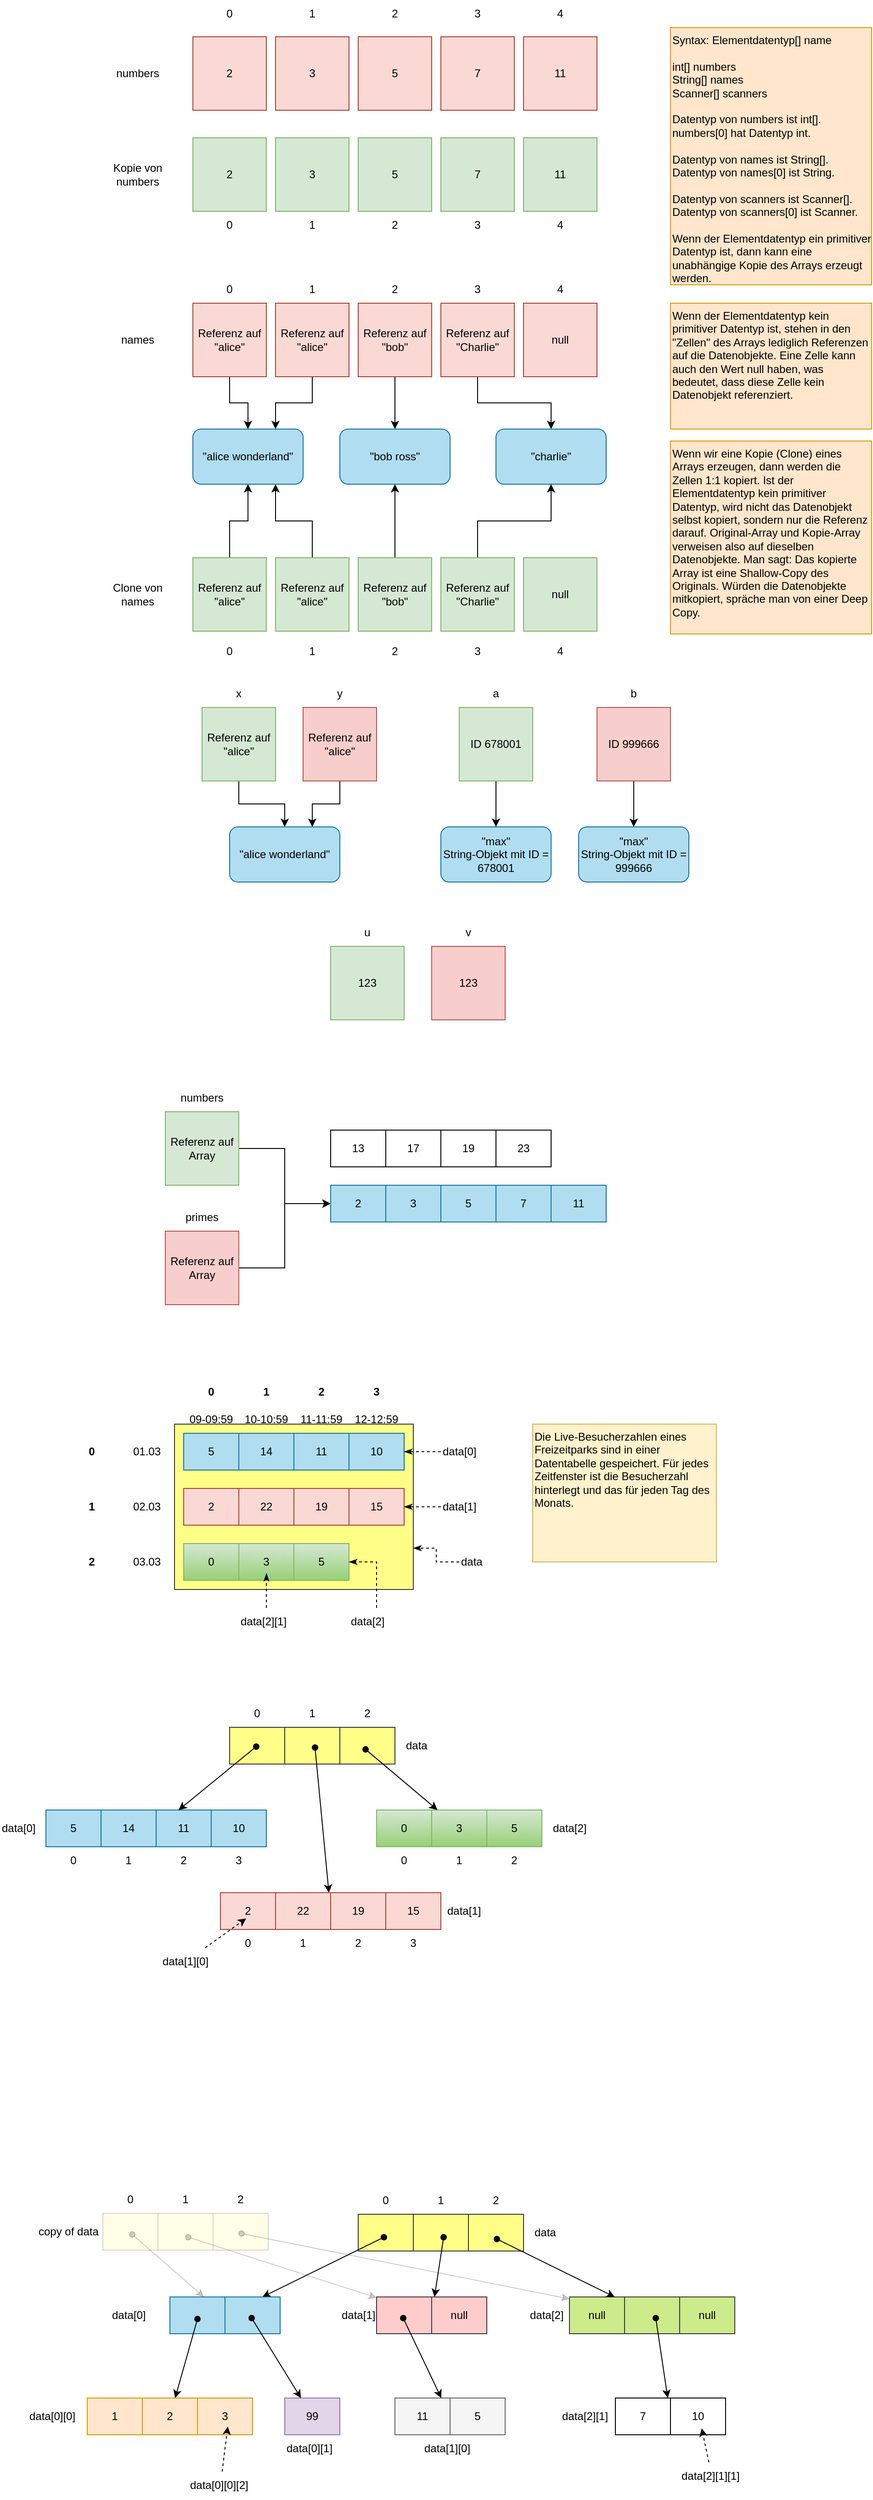 <mxfile version="22.0.3" type="device">
  <diagram name="Seite-1" id="1isSyMCuNGC0f9yKeJYa">
    <mxGraphModel dx="978" dy="571" grid="1" gridSize="10" guides="1" tooltips="1" connect="1" arrows="1" fold="1" page="1" pageScale="1" pageWidth="1169" pageHeight="827" math="0" shadow="0">
      <root>
        <mxCell id="0" />
        <mxCell id="1" parent="0" />
        <mxCell id="4LRfEP6yBbV0RVpsH5g9-151" value="" style="rounded=0;whiteSpace=wrap;html=1;fillColor=#ffff88;strokeColor=#36393d;" parent="1" vertex="1">
          <mxGeometry x="230" y="1670" width="260" height="180" as="geometry" />
        </mxCell>
        <mxCell id="4LRfEP6yBbV0RVpsH5g9-1" value="2" style="whiteSpace=wrap;html=1;aspect=fixed;fillColor=#fad9d5;strokeColor=#ae4132;" parent="1" vertex="1">
          <mxGeometry x="250" y="160" width="80" height="80" as="geometry" />
        </mxCell>
        <mxCell id="4LRfEP6yBbV0RVpsH5g9-2" value="3" style="whiteSpace=wrap;html=1;aspect=fixed;fillColor=#fad9d5;strokeColor=#ae4132;" parent="1" vertex="1">
          <mxGeometry x="340" y="160" width="80" height="80" as="geometry" />
        </mxCell>
        <mxCell id="4LRfEP6yBbV0RVpsH5g9-3" value="5" style="whiteSpace=wrap;html=1;aspect=fixed;fillColor=#fad9d5;strokeColor=#ae4132;" parent="1" vertex="1">
          <mxGeometry x="430" y="160" width="80" height="80" as="geometry" />
        </mxCell>
        <mxCell id="4LRfEP6yBbV0RVpsH5g9-4" value="7" style="whiteSpace=wrap;html=1;aspect=fixed;fillColor=#fad9d5;strokeColor=#ae4132;" parent="1" vertex="1">
          <mxGeometry x="520" y="160" width="80" height="80" as="geometry" />
        </mxCell>
        <mxCell id="4LRfEP6yBbV0RVpsH5g9-5" value="11" style="whiteSpace=wrap;html=1;aspect=fixed;fillColor=#fad9d5;strokeColor=#ae4132;" parent="1" vertex="1">
          <mxGeometry x="610" y="160" width="80" height="80" as="geometry" />
        </mxCell>
        <mxCell id="4LRfEP6yBbV0RVpsH5g9-6" value="0" style="text;html=1;strokeColor=none;fillColor=none;align=center;verticalAlign=middle;whiteSpace=wrap;rounded=0;" parent="1" vertex="1">
          <mxGeometry x="260" y="120" width="60" height="30" as="geometry" />
        </mxCell>
        <mxCell id="4LRfEP6yBbV0RVpsH5g9-7" value="1" style="text;html=1;strokeColor=none;fillColor=none;align=center;verticalAlign=middle;whiteSpace=wrap;rounded=0;" parent="1" vertex="1">
          <mxGeometry x="350" y="120" width="60" height="30" as="geometry" />
        </mxCell>
        <mxCell id="4LRfEP6yBbV0RVpsH5g9-8" value="2" style="text;html=1;strokeColor=none;fillColor=none;align=center;verticalAlign=middle;whiteSpace=wrap;rounded=0;" parent="1" vertex="1">
          <mxGeometry x="440" y="120" width="60" height="30" as="geometry" />
        </mxCell>
        <mxCell id="4LRfEP6yBbV0RVpsH5g9-9" value="3" style="text;html=1;strokeColor=none;fillColor=none;align=center;verticalAlign=middle;whiteSpace=wrap;rounded=0;" parent="1" vertex="1">
          <mxGeometry x="530" y="120" width="60" height="30" as="geometry" />
        </mxCell>
        <mxCell id="4LRfEP6yBbV0RVpsH5g9-10" value="4" style="text;html=1;strokeColor=none;fillColor=none;align=center;verticalAlign=middle;whiteSpace=wrap;rounded=0;" parent="1" vertex="1">
          <mxGeometry x="620" y="120" width="60" height="30" as="geometry" />
        </mxCell>
        <mxCell id="4LRfEP6yBbV0RVpsH5g9-11" value="numbers" style="text;html=1;strokeColor=none;fillColor=none;align=center;verticalAlign=middle;whiteSpace=wrap;rounded=0;" parent="1" vertex="1">
          <mxGeometry x="160" y="185" width="60" height="30" as="geometry" />
        </mxCell>
        <mxCell id="4LRfEP6yBbV0RVpsH5g9-12" value="&lt;div style=&quot;&quot;&gt;&lt;span style=&quot;background-color: initial;&quot;&gt;Syntax: Elementdatentyp[] name&lt;/span&gt;&lt;/div&gt;&lt;div style=&quot;&quot;&gt;&lt;br&gt;&lt;/div&gt;&lt;div style=&quot;&quot;&gt;&lt;span style=&quot;background-color: initial;&quot;&gt;int[] numbers&lt;/span&gt;&lt;/div&gt;&lt;div style=&quot;&quot;&gt;&lt;span style=&quot;background-color: initial;&quot;&gt;String[] names&lt;/span&gt;&lt;/div&gt;&lt;div style=&quot;&quot;&gt;&lt;span style=&quot;background-color: initial;&quot;&gt;Scanner[] scanners&lt;/span&gt;&lt;/div&gt;&lt;div style=&quot;&quot;&gt;&lt;br&gt;&lt;/div&gt;&lt;div style=&quot;&quot;&gt;&lt;span style=&quot;background-color: initial;&quot;&gt;Datentyp von numbers ist int[].&lt;/span&gt;&lt;/div&gt;&lt;div style=&quot;&quot;&gt;&lt;span style=&quot;background-color: initial;&quot;&gt;numbers[0] hat Datentyp int.&lt;/span&gt;&lt;/div&gt;&lt;div style=&quot;&quot;&gt;&lt;br&gt;&lt;/div&gt;&lt;div style=&quot;&quot;&gt;&lt;span style=&quot;background-color: initial;&quot;&gt;Datentyp von names ist String[].&lt;/span&gt;&lt;/div&gt;&lt;div style=&quot;&quot;&gt;&lt;span style=&quot;background-color: initial;&quot;&gt;Datentyp von names[0] ist String.&lt;/span&gt;&lt;/div&gt;&lt;div style=&quot;&quot;&gt;&lt;span style=&quot;background-color: initial;&quot;&gt;&lt;br&gt;&lt;/span&gt;&lt;/div&gt;&lt;div style=&quot;&quot;&gt;&lt;span style=&quot;background-color: initial;&quot;&gt;Datentyp von scanners ist Scanner[].&lt;/span&gt;&lt;/div&gt;&lt;div style=&quot;&quot;&gt;&lt;span style=&quot;background-color: initial;&quot;&gt;Datentyp von scanners[0] ist Scanner.&lt;/span&gt;&lt;/div&gt;&lt;div style=&quot;&quot;&gt;&lt;span style=&quot;background-color: initial;&quot;&gt;&lt;br&gt;&lt;/span&gt;&lt;/div&gt;&lt;div style=&quot;&quot;&gt;Wenn der Elementdatentyp ein primitiver Datentyp ist, dann kann eine unabhängige Kopie des Arrays erzeugt werden.&lt;/div&gt;" style="rounded=0;whiteSpace=wrap;html=1;fillColor=#ffe6cc;strokeColor=#d79b00;align=left;verticalAlign=top;" parent="1" vertex="1">
          <mxGeometry x="770" y="150" width="219" height="280" as="geometry" />
        </mxCell>
        <mxCell id="4LRfEP6yBbV0RVpsH5g9-27" style="edgeStyle=orthogonalEdgeStyle;rounded=0;orthogonalLoop=1;jettySize=auto;html=1;" parent="1" source="4LRfEP6yBbV0RVpsH5g9-13" target="4LRfEP6yBbV0RVpsH5g9-24" edge="1">
          <mxGeometry relative="1" as="geometry" />
        </mxCell>
        <mxCell id="4LRfEP6yBbV0RVpsH5g9-13" value="Referenz auf &quot;alice&quot;" style="whiteSpace=wrap;html=1;aspect=fixed;fillColor=#fad9d5;strokeColor=#ae4132;" parent="1" vertex="1">
          <mxGeometry x="250" y="450" width="80" height="80" as="geometry" />
        </mxCell>
        <mxCell id="4LRfEP6yBbV0RVpsH5g9-28" style="edgeStyle=orthogonalEdgeStyle;rounded=0;orthogonalLoop=1;jettySize=auto;html=1;entryX=0.75;entryY=0;entryDx=0;entryDy=0;" parent="1" source="4LRfEP6yBbV0RVpsH5g9-14" target="4LRfEP6yBbV0RVpsH5g9-24" edge="1">
          <mxGeometry relative="1" as="geometry" />
        </mxCell>
        <mxCell id="4LRfEP6yBbV0RVpsH5g9-14" value="Referenz auf &quot;alice&quot;" style="whiteSpace=wrap;html=1;aspect=fixed;fillColor=#fad9d5;strokeColor=#ae4132;" parent="1" vertex="1">
          <mxGeometry x="340" y="450" width="80" height="80" as="geometry" />
        </mxCell>
        <mxCell id="4LRfEP6yBbV0RVpsH5g9-29" style="edgeStyle=orthogonalEdgeStyle;rounded=0;orthogonalLoop=1;jettySize=auto;html=1;" parent="1" source="4LRfEP6yBbV0RVpsH5g9-15" target="4LRfEP6yBbV0RVpsH5g9-25" edge="1">
          <mxGeometry relative="1" as="geometry" />
        </mxCell>
        <mxCell id="4LRfEP6yBbV0RVpsH5g9-15" value="Referenz auf &quot;bob&quot;" style="whiteSpace=wrap;html=1;aspect=fixed;fillColor=#fad9d5;strokeColor=#ae4132;" parent="1" vertex="1">
          <mxGeometry x="430" y="450" width="80" height="80" as="geometry" />
        </mxCell>
        <mxCell id="4LRfEP6yBbV0RVpsH5g9-30" style="edgeStyle=orthogonalEdgeStyle;rounded=0;orthogonalLoop=1;jettySize=auto;html=1;" parent="1" source="4LRfEP6yBbV0RVpsH5g9-16" target="4LRfEP6yBbV0RVpsH5g9-26" edge="1">
          <mxGeometry relative="1" as="geometry" />
        </mxCell>
        <mxCell id="4LRfEP6yBbV0RVpsH5g9-16" value="Referenz auf &quot;Charlie&quot;" style="whiteSpace=wrap;html=1;aspect=fixed;fillColor=#fad9d5;strokeColor=#ae4132;" parent="1" vertex="1">
          <mxGeometry x="520" y="450" width="80" height="80" as="geometry" />
        </mxCell>
        <mxCell id="4LRfEP6yBbV0RVpsH5g9-17" value="null" style="whiteSpace=wrap;html=1;aspect=fixed;fillColor=#fad9d5;strokeColor=#ae4132;" parent="1" vertex="1">
          <mxGeometry x="610" y="450" width="80" height="80" as="geometry" />
        </mxCell>
        <mxCell id="4LRfEP6yBbV0RVpsH5g9-18" value="0" style="text;html=1;strokeColor=none;fillColor=none;align=center;verticalAlign=middle;whiteSpace=wrap;rounded=0;" parent="1" vertex="1">
          <mxGeometry x="260" y="420" width="60" height="30" as="geometry" />
        </mxCell>
        <mxCell id="4LRfEP6yBbV0RVpsH5g9-19" value="1" style="text;html=1;strokeColor=none;fillColor=none;align=center;verticalAlign=middle;whiteSpace=wrap;rounded=0;" parent="1" vertex="1">
          <mxGeometry x="350" y="420" width="60" height="30" as="geometry" />
        </mxCell>
        <mxCell id="4LRfEP6yBbV0RVpsH5g9-20" value="2" style="text;html=1;strokeColor=none;fillColor=none;align=center;verticalAlign=middle;whiteSpace=wrap;rounded=0;" parent="1" vertex="1">
          <mxGeometry x="440" y="420" width="60" height="30" as="geometry" />
        </mxCell>
        <mxCell id="4LRfEP6yBbV0RVpsH5g9-21" value="3" style="text;html=1;strokeColor=none;fillColor=none;align=center;verticalAlign=middle;whiteSpace=wrap;rounded=0;" parent="1" vertex="1">
          <mxGeometry x="530" y="420" width="60" height="30" as="geometry" />
        </mxCell>
        <mxCell id="4LRfEP6yBbV0RVpsH5g9-22" value="4" style="text;html=1;strokeColor=none;fillColor=none;align=center;verticalAlign=middle;whiteSpace=wrap;rounded=0;" parent="1" vertex="1">
          <mxGeometry x="620" y="420" width="60" height="30" as="geometry" />
        </mxCell>
        <mxCell id="4LRfEP6yBbV0RVpsH5g9-23" value="names" style="text;html=1;strokeColor=none;fillColor=none;align=center;verticalAlign=middle;whiteSpace=wrap;rounded=0;" parent="1" vertex="1">
          <mxGeometry x="160" y="475" width="60" height="30" as="geometry" />
        </mxCell>
        <mxCell id="4LRfEP6yBbV0RVpsH5g9-24" value="&quot;alice wonderland&quot;" style="rounded=1;whiteSpace=wrap;html=1;fillColor=#b1ddf0;strokeColor=#10739e;" parent="1" vertex="1">
          <mxGeometry x="250" y="587" width="120" height="60" as="geometry" />
        </mxCell>
        <mxCell id="4LRfEP6yBbV0RVpsH5g9-25" value="&quot;bob ross&quot;" style="rounded=1;whiteSpace=wrap;html=1;fillColor=#b1ddf0;strokeColor=#10739e;" parent="1" vertex="1">
          <mxGeometry x="410" y="587" width="120" height="60" as="geometry" />
        </mxCell>
        <mxCell id="4LRfEP6yBbV0RVpsH5g9-26" value="&quot;charlie&quot;" style="rounded=1;whiteSpace=wrap;html=1;fillColor=#b1ddf0;strokeColor=#10739e;" parent="1" vertex="1">
          <mxGeometry x="580" y="587" width="120" height="60" as="geometry" />
        </mxCell>
        <mxCell id="4LRfEP6yBbV0RVpsH5g9-31" value="&lt;div style=&quot;&quot;&gt;Wenn der Elementdatentyp kein primitiver Datentyp ist, stehen in den &quot;Zellen&quot; des Arrays lediglich Referenzen auf die Datenobjekte. Eine Zelle kann auch den Wert null haben, was bedeutet, dass diese Zelle kein Datenobjekt referenziert.&lt;/div&gt;&lt;div style=&quot;&quot;&gt;&lt;br&gt;&lt;/div&gt;&lt;div style=&quot;&quot;&gt;&lt;br&gt;&lt;/div&gt;" style="rounded=0;whiteSpace=wrap;html=1;fillColor=#ffe6cc;strokeColor=#d79b00;align=left;verticalAlign=top;" parent="1" vertex="1">
          <mxGeometry x="770" y="450" width="219" height="137" as="geometry" />
        </mxCell>
        <mxCell id="4LRfEP6yBbV0RVpsH5g9-69" style="edgeStyle=orthogonalEdgeStyle;rounded=0;orthogonalLoop=1;jettySize=auto;html=1;" parent="1" source="4LRfEP6yBbV0RVpsH5g9-33" target="4LRfEP6yBbV0RVpsH5g9-24" edge="1">
          <mxGeometry relative="1" as="geometry" />
        </mxCell>
        <mxCell id="4LRfEP6yBbV0RVpsH5g9-33" value="Referenz auf &quot;alice&quot;" style="whiteSpace=wrap;html=1;aspect=fixed;fillColor=#d5e8d4;strokeColor=#82b366;" parent="1" vertex="1">
          <mxGeometry x="250" y="727" width="80" height="80" as="geometry" />
        </mxCell>
        <mxCell id="4LRfEP6yBbV0RVpsH5g9-51" style="edgeStyle=orthogonalEdgeStyle;rounded=0;orthogonalLoop=1;jettySize=auto;html=1;entryX=0.75;entryY=1;entryDx=0;entryDy=0;" parent="1" source="4LRfEP6yBbV0RVpsH5g9-35" target="4LRfEP6yBbV0RVpsH5g9-24" edge="1">
          <mxGeometry relative="1" as="geometry" />
        </mxCell>
        <mxCell id="4LRfEP6yBbV0RVpsH5g9-35" value="Referenz auf &quot;alice&quot;" style="whiteSpace=wrap;html=1;aspect=fixed;fillColor=#d5e8d4;strokeColor=#82b366;" parent="1" vertex="1">
          <mxGeometry x="340" y="727" width="80" height="80" as="geometry" />
        </mxCell>
        <mxCell id="4LRfEP6yBbV0RVpsH5g9-52" style="edgeStyle=orthogonalEdgeStyle;rounded=0;orthogonalLoop=1;jettySize=auto;html=1;" parent="1" source="4LRfEP6yBbV0RVpsH5g9-37" target="4LRfEP6yBbV0RVpsH5g9-25" edge="1">
          <mxGeometry relative="1" as="geometry" />
        </mxCell>
        <mxCell id="4LRfEP6yBbV0RVpsH5g9-37" value="Referenz auf &quot;bob&quot;" style="whiteSpace=wrap;html=1;aspect=fixed;fillColor=#d5e8d4;strokeColor=#82b366;" parent="1" vertex="1">
          <mxGeometry x="430" y="727" width="80" height="80" as="geometry" />
        </mxCell>
        <mxCell id="4LRfEP6yBbV0RVpsH5g9-53" style="edgeStyle=orthogonalEdgeStyle;rounded=0;orthogonalLoop=1;jettySize=auto;html=1;" parent="1" source="4LRfEP6yBbV0RVpsH5g9-39" target="4LRfEP6yBbV0RVpsH5g9-26" edge="1">
          <mxGeometry relative="1" as="geometry" />
        </mxCell>
        <mxCell id="4LRfEP6yBbV0RVpsH5g9-39" value="Referenz auf &quot;Charlie&quot;" style="whiteSpace=wrap;html=1;aspect=fixed;fillColor=#d5e8d4;strokeColor=#82b366;" parent="1" vertex="1">
          <mxGeometry x="520" y="727" width="80" height="80" as="geometry" />
        </mxCell>
        <mxCell id="4LRfEP6yBbV0RVpsH5g9-40" value="null" style="whiteSpace=wrap;html=1;aspect=fixed;fillColor=#d5e8d4;strokeColor=#82b366;" parent="1" vertex="1">
          <mxGeometry x="610" y="727" width="80" height="80" as="geometry" />
        </mxCell>
        <mxCell id="4LRfEP6yBbV0RVpsH5g9-41" value="0" style="text;html=1;strokeColor=none;fillColor=none;align=center;verticalAlign=middle;whiteSpace=wrap;rounded=0;" parent="1" vertex="1">
          <mxGeometry x="260" y="814" width="60" height="30" as="geometry" />
        </mxCell>
        <mxCell id="4LRfEP6yBbV0RVpsH5g9-42" value="1" style="text;html=1;strokeColor=none;fillColor=none;align=center;verticalAlign=middle;whiteSpace=wrap;rounded=0;" parent="1" vertex="1">
          <mxGeometry x="350" y="814" width="60" height="30" as="geometry" />
        </mxCell>
        <mxCell id="4LRfEP6yBbV0RVpsH5g9-43" value="2" style="text;html=1;strokeColor=none;fillColor=none;align=center;verticalAlign=middle;whiteSpace=wrap;rounded=0;" parent="1" vertex="1">
          <mxGeometry x="440" y="814" width="60" height="30" as="geometry" />
        </mxCell>
        <mxCell id="4LRfEP6yBbV0RVpsH5g9-44" value="3" style="text;html=1;strokeColor=none;fillColor=none;align=center;verticalAlign=middle;whiteSpace=wrap;rounded=0;" parent="1" vertex="1">
          <mxGeometry x="530" y="814" width="60" height="30" as="geometry" />
        </mxCell>
        <mxCell id="4LRfEP6yBbV0RVpsH5g9-45" value="4" style="text;html=1;strokeColor=none;fillColor=none;align=center;verticalAlign=middle;whiteSpace=wrap;rounded=0;" parent="1" vertex="1">
          <mxGeometry x="620" y="814" width="60" height="30" as="geometry" />
        </mxCell>
        <mxCell id="4LRfEP6yBbV0RVpsH5g9-46" value="Clone von&lt;br&gt;names" style="text;html=1;strokeColor=none;fillColor=none;align=center;verticalAlign=middle;whiteSpace=wrap;rounded=0;" parent="1" vertex="1">
          <mxGeometry x="160" y="752" width="60" height="30" as="geometry" />
        </mxCell>
        <mxCell id="4LRfEP6yBbV0RVpsH5g9-54" value="2" style="whiteSpace=wrap;html=1;aspect=fixed;fillColor=#d5e8d4;strokeColor=#82b366;" parent="1" vertex="1">
          <mxGeometry x="250" y="270" width="80" height="80" as="geometry" />
        </mxCell>
        <mxCell id="4LRfEP6yBbV0RVpsH5g9-55" value="3" style="whiteSpace=wrap;html=1;aspect=fixed;fillColor=#d5e8d4;strokeColor=#82b366;" parent="1" vertex="1">
          <mxGeometry x="340" y="270" width="80" height="80" as="geometry" />
        </mxCell>
        <mxCell id="4LRfEP6yBbV0RVpsH5g9-56" value="5" style="whiteSpace=wrap;html=1;aspect=fixed;fillColor=#d5e8d4;strokeColor=#82b366;" parent="1" vertex="1">
          <mxGeometry x="430" y="270" width="80" height="80" as="geometry" />
        </mxCell>
        <mxCell id="4LRfEP6yBbV0RVpsH5g9-57" value="7" style="whiteSpace=wrap;html=1;aspect=fixed;fillColor=#d5e8d4;strokeColor=#82b366;" parent="1" vertex="1">
          <mxGeometry x="520" y="270" width="80" height="80" as="geometry" />
        </mxCell>
        <mxCell id="4LRfEP6yBbV0RVpsH5g9-58" value="11" style="whiteSpace=wrap;html=1;aspect=fixed;fillColor=#d5e8d4;strokeColor=#82b366;" parent="1" vertex="1">
          <mxGeometry x="610" y="270" width="80" height="80" as="geometry" />
        </mxCell>
        <mxCell id="4LRfEP6yBbV0RVpsH5g9-59" value="0" style="text;html=1;strokeColor=none;fillColor=none;align=center;verticalAlign=middle;whiteSpace=wrap;rounded=0;" parent="1" vertex="1">
          <mxGeometry x="260" y="350" width="60" height="30" as="geometry" />
        </mxCell>
        <mxCell id="4LRfEP6yBbV0RVpsH5g9-60" value="1" style="text;html=1;strokeColor=none;fillColor=none;align=center;verticalAlign=middle;whiteSpace=wrap;rounded=0;" parent="1" vertex="1">
          <mxGeometry x="350" y="350" width="60" height="30" as="geometry" />
        </mxCell>
        <mxCell id="4LRfEP6yBbV0RVpsH5g9-61" value="2" style="text;html=1;strokeColor=none;fillColor=none;align=center;verticalAlign=middle;whiteSpace=wrap;rounded=0;" parent="1" vertex="1">
          <mxGeometry x="440" y="350" width="60" height="30" as="geometry" />
        </mxCell>
        <mxCell id="4LRfEP6yBbV0RVpsH5g9-62" value="3" style="text;html=1;strokeColor=none;fillColor=none;align=center;verticalAlign=middle;whiteSpace=wrap;rounded=0;" parent="1" vertex="1">
          <mxGeometry x="530" y="350" width="60" height="30" as="geometry" />
        </mxCell>
        <mxCell id="4LRfEP6yBbV0RVpsH5g9-63" value="4" style="text;html=1;strokeColor=none;fillColor=none;align=center;verticalAlign=middle;whiteSpace=wrap;rounded=0;" parent="1" vertex="1">
          <mxGeometry x="620" y="350" width="60" height="30" as="geometry" />
        </mxCell>
        <mxCell id="4LRfEP6yBbV0RVpsH5g9-64" value="Kopie von numbers" style="text;html=1;strokeColor=none;fillColor=none;align=center;verticalAlign=middle;whiteSpace=wrap;rounded=0;" parent="1" vertex="1">
          <mxGeometry x="160" y="295" width="60" height="30" as="geometry" />
        </mxCell>
        <mxCell id="4LRfEP6yBbV0RVpsH5g9-65" value="&lt;div style=&quot;&quot;&gt;Wenn wir eine Kopie (Clone) eines Arrays erzeugen, dann werden die Zellen 1:1 kopiert. Ist der Elementdatentyp kein primitiver Datentyp, wird nicht das Datenobjekt selbst kopiert, sondern nur die Referenz darauf. Original-Array und Kopie-Array verweisen also auf dieselben Datenobjekte. Man sagt: Das kopierte Array ist eine Shallow-Copy des Originals. Würden die Datenobjekte mitkopiert, spräche man von einer Deep Copy.&lt;/div&gt;" style="rounded=0;whiteSpace=wrap;html=1;fillColor=#ffe6cc;strokeColor=#d79b00;align=left;verticalAlign=top;" parent="1" vertex="1">
          <mxGeometry x="770" y="600" width="219" height="210" as="geometry" />
        </mxCell>
        <mxCell id="4LRfEP6yBbV0RVpsH5g9-75" style="edgeStyle=orthogonalEdgeStyle;rounded=0;orthogonalLoop=1;jettySize=auto;html=1;" parent="1" source="4LRfEP6yBbV0RVpsH5g9-70" target="4LRfEP6yBbV0RVpsH5g9-74" edge="1">
          <mxGeometry relative="1" as="geometry" />
        </mxCell>
        <mxCell id="4LRfEP6yBbV0RVpsH5g9-70" value="Referenz auf &quot;alice&quot;" style="whiteSpace=wrap;html=1;aspect=fixed;fillColor=#d5e8d4;strokeColor=#82b366;" parent="1" vertex="1">
          <mxGeometry x="260" y="890" width="80" height="80" as="geometry" />
        </mxCell>
        <mxCell id="4LRfEP6yBbV0RVpsH5g9-71" value="x" style="text;html=1;strokeColor=none;fillColor=none;align=center;verticalAlign=middle;whiteSpace=wrap;rounded=0;" parent="1" vertex="1">
          <mxGeometry x="270" y="860" width="60" height="30" as="geometry" />
        </mxCell>
        <mxCell id="4LRfEP6yBbV0RVpsH5g9-76" style="edgeStyle=orthogonalEdgeStyle;rounded=0;orthogonalLoop=1;jettySize=auto;html=1;entryX=0.75;entryY=0;entryDx=0;entryDy=0;" parent="1" source="4LRfEP6yBbV0RVpsH5g9-72" target="4LRfEP6yBbV0RVpsH5g9-74" edge="1">
          <mxGeometry relative="1" as="geometry" />
        </mxCell>
        <mxCell id="4LRfEP6yBbV0RVpsH5g9-72" value="Referenz auf &quot;alice&quot;" style="whiteSpace=wrap;html=1;aspect=fixed;fillColor=#f8cecc;strokeColor=#b85450;" parent="1" vertex="1">
          <mxGeometry x="370" y="890" width="80" height="80" as="geometry" />
        </mxCell>
        <mxCell id="4LRfEP6yBbV0RVpsH5g9-73" value="y" style="text;html=1;strokeColor=none;fillColor=none;align=center;verticalAlign=middle;whiteSpace=wrap;rounded=0;" parent="1" vertex="1">
          <mxGeometry x="380" y="860" width="60" height="30" as="geometry" />
        </mxCell>
        <mxCell id="4LRfEP6yBbV0RVpsH5g9-74" value="&quot;alice wonderland&quot;" style="rounded=1;whiteSpace=wrap;html=1;fillColor=#b1ddf0;strokeColor=#10739e;" parent="1" vertex="1">
          <mxGeometry x="290" y="1020" width="120" height="60" as="geometry" />
        </mxCell>
        <mxCell id="4LRfEP6yBbV0RVpsH5g9-78" value="123" style="whiteSpace=wrap;html=1;aspect=fixed;fillColor=#d5e8d4;strokeColor=#82b366;" parent="1" vertex="1">
          <mxGeometry x="400" y="1150" width="80" height="80" as="geometry" />
        </mxCell>
        <mxCell id="4LRfEP6yBbV0RVpsH5g9-79" value="u" style="text;html=1;strokeColor=none;fillColor=none;align=center;verticalAlign=middle;whiteSpace=wrap;rounded=0;" parent="1" vertex="1">
          <mxGeometry x="410" y="1120" width="60" height="30" as="geometry" />
        </mxCell>
        <mxCell id="4LRfEP6yBbV0RVpsH5g9-81" value="123" style="whiteSpace=wrap;html=1;aspect=fixed;fillColor=#f8cecc;strokeColor=#b85450;" parent="1" vertex="1">
          <mxGeometry x="510" y="1150" width="80" height="80" as="geometry" />
        </mxCell>
        <mxCell id="4LRfEP6yBbV0RVpsH5g9-82" value="v" style="text;html=1;strokeColor=none;fillColor=none;align=center;verticalAlign=middle;whiteSpace=wrap;rounded=0;" parent="1" vertex="1">
          <mxGeometry x="520" y="1120" width="60" height="30" as="geometry" />
        </mxCell>
        <mxCell id="4LRfEP6yBbV0RVpsH5g9-91" value="primes" style="text;html=1;strokeColor=none;fillColor=none;align=center;verticalAlign=middle;whiteSpace=wrap;rounded=0;" parent="1" vertex="1">
          <mxGeometry x="230" y="1430" width="60" height="30" as="geometry" />
        </mxCell>
        <mxCell id="4LRfEP6yBbV0RVpsH5g9-92" value="numbers" style="text;html=1;strokeColor=none;fillColor=none;align=center;verticalAlign=middle;whiteSpace=wrap;rounded=0;" parent="1" vertex="1">
          <mxGeometry x="230" y="1300" width="60" height="30" as="geometry" />
        </mxCell>
        <mxCell id="4LRfEP6yBbV0RVpsH5g9-103" style="edgeStyle=orthogonalEdgeStyle;rounded=0;orthogonalLoop=1;jettySize=auto;html=1;entryX=0;entryY=0.5;entryDx=0;entryDy=0;" parent="1" source="4LRfEP6yBbV0RVpsH5g9-96" target="4LRfEP6yBbV0RVpsH5g9-85" edge="1">
          <mxGeometry relative="1" as="geometry">
            <Array as="points">
              <mxPoint x="350" y="1500" />
              <mxPoint x="350" y="1430" />
            </Array>
          </mxGeometry>
        </mxCell>
        <mxCell id="4LRfEP6yBbV0RVpsH5g9-96" value="Referenz auf Array" style="whiteSpace=wrap;html=1;aspect=fixed;fillColor=#f8cecc;strokeColor=#b85450;" parent="1" vertex="1">
          <mxGeometry x="220" y="1460" width="80" height="80" as="geometry" />
        </mxCell>
        <mxCell id="4LRfEP6yBbV0RVpsH5g9-112" style="edgeStyle=orthogonalEdgeStyle;rounded=0;orthogonalLoop=1;jettySize=auto;html=1;" parent="1" source="4LRfEP6yBbV0RVpsH5g9-98" target="4LRfEP6yBbV0RVpsH5g9-85" edge="1">
          <mxGeometry relative="1" as="geometry" />
        </mxCell>
        <mxCell id="4LRfEP6yBbV0RVpsH5g9-98" value="Referenz auf Array" style="whiteSpace=wrap;html=1;aspect=fixed;fillColor=#d5e8d4;strokeColor=#82b366;" parent="1" vertex="1">
          <mxGeometry x="220" y="1330" width="80" height="80" as="geometry" />
        </mxCell>
        <mxCell id="4LRfEP6yBbV0RVpsH5g9-84" value="" style="shape=table;startSize=0;container=1;collapsible=0;childLayout=tableLayout;fillColor=#b1ddf0;strokeColor=#10739e;" parent="1" vertex="1">
          <mxGeometry x="400" y="1410" width="300" height="40" as="geometry" />
        </mxCell>
        <mxCell id="4LRfEP6yBbV0RVpsH5g9-85" value="" style="shape=tableRow;horizontal=0;startSize=0;swimlaneHead=0;swimlaneBody=0;strokeColor=inherit;top=0;left=0;bottom=0;right=0;collapsible=0;dropTarget=0;fillColor=none;points=[[0,0.5],[1,0.5]];portConstraint=eastwest;" parent="4LRfEP6yBbV0RVpsH5g9-84" vertex="1">
          <mxGeometry width="300" height="40" as="geometry" />
        </mxCell>
        <mxCell id="4LRfEP6yBbV0RVpsH5g9-86" value="2" style="shape=partialRectangle;html=1;whiteSpace=wrap;connectable=0;strokeColor=inherit;overflow=hidden;fillColor=none;top=0;left=0;bottom=0;right=0;pointerEvents=1;" parent="4LRfEP6yBbV0RVpsH5g9-85" vertex="1">
          <mxGeometry width="60" height="40" as="geometry">
            <mxRectangle width="60" height="40" as="alternateBounds" />
          </mxGeometry>
        </mxCell>
        <mxCell id="4LRfEP6yBbV0RVpsH5g9-87" value="3" style="shape=partialRectangle;html=1;whiteSpace=wrap;connectable=0;strokeColor=inherit;overflow=hidden;fillColor=none;top=0;left=0;bottom=0;right=0;pointerEvents=1;" parent="4LRfEP6yBbV0RVpsH5g9-85" vertex="1">
          <mxGeometry x="60" width="60" height="40" as="geometry">
            <mxRectangle width="60" height="40" as="alternateBounds" />
          </mxGeometry>
        </mxCell>
        <mxCell id="4LRfEP6yBbV0RVpsH5g9-88" value="5" style="shape=partialRectangle;html=1;whiteSpace=wrap;connectable=0;strokeColor=inherit;overflow=hidden;fillColor=none;top=0;left=0;bottom=0;right=0;pointerEvents=1;" parent="4LRfEP6yBbV0RVpsH5g9-85" vertex="1">
          <mxGeometry x="120" width="60" height="40" as="geometry">
            <mxRectangle width="60" height="40" as="alternateBounds" />
          </mxGeometry>
        </mxCell>
        <mxCell id="4LRfEP6yBbV0RVpsH5g9-89" value="7" style="shape=partialRectangle;html=1;whiteSpace=wrap;connectable=0;strokeColor=inherit;overflow=hidden;fillColor=none;top=0;left=0;bottom=0;right=0;pointerEvents=1;" parent="4LRfEP6yBbV0RVpsH5g9-85" vertex="1">
          <mxGeometry x="180" width="60" height="40" as="geometry">
            <mxRectangle width="60" height="40" as="alternateBounds" />
          </mxGeometry>
        </mxCell>
        <mxCell id="4LRfEP6yBbV0RVpsH5g9-90" value="11" style="shape=partialRectangle;html=1;whiteSpace=wrap;connectable=0;strokeColor=inherit;overflow=hidden;fillColor=none;top=0;left=0;bottom=0;right=0;pointerEvents=1;" parent="4LRfEP6yBbV0RVpsH5g9-85" vertex="1">
          <mxGeometry x="240" width="60" height="40" as="geometry">
            <mxRectangle width="60" height="40" as="alternateBounds" />
          </mxGeometry>
        </mxCell>
        <mxCell id="4LRfEP6yBbV0RVpsH5g9-104" value="" style="shape=table;startSize=0;container=1;collapsible=0;childLayout=tableLayout;" parent="1" vertex="1">
          <mxGeometry x="400" y="1350" width="240" height="40" as="geometry" />
        </mxCell>
        <mxCell id="4LRfEP6yBbV0RVpsH5g9-105" value="" style="shape=tableRow;horizontal=0;startSize=0;swimlaneHead=0;swimlaneBody=0;strokeColor=inherit;top=0;left=0;bottom=0;right=0;collapsible=0;dropTarget=0;fillColor=none;points=[[0,0.5],[1,0.5]];portConstraint=eastwest;" parent="4LRfEP6yBbV0RVpsH5g9-104" vertex="1">
          <mxGeometry width="240" height="40" as="geometry" />
        </mxCell>
        <mxCell id="4LRfEP6yBbV0RVpsH5g9-106" value="13" style="shape=partialRectangle;html=1;whiteSpace=wrap;connectable=0;strokeColor=inherit;overflow=hidden;fillColor=none;top=0;left=0;bottom=0;right=0;pointerEvents=1;" parent="4LRfEP6yBbV0RVpsH5g9-105" vertex="1">
          <mxGeometry width="60" height="40" as="geometry">
            <mxRectangle width="60" height="40" as="alternateBounds" />
          </mxGeometry>
        </mxCell>
        <mxCell id="4LRfEP6yBbV0RVpsH5g9-107" value="17" style="shape=partialRectangle;html=1;whiteSpace=wrap;connectable=0;strokeColor=inherit;overflow=hidden;fillColor=none;top=0;left=0;bottom=0;right=0;pointerEvents=1;" parent="4LRfEP6yBbV0RVpsH5g9-105" vertex="1">
          <mxGeometry x="60" width="60" height="40" as="geometry">
            <mxRectangle width="60" height="40" as="alternateBounds" />
          </mxGeometry>
        </mxCell>
        <mxCell id="4LRfEP6yBbV0RVpsH5g9-108" value="19" style="shape=partialRectangle;html=1;whiteSpace=wrap;connectable=0;strokeColor=inherit;overflow=hidden;fillColor=none;top=0;left=0;bottom=0;right=0;pointerEvents=1;" parent="4LRfEP6yBbV0RVpsH5g9-105" vertex="1">
          <mxGeometry x="120" width="60" height="40" as="geometry">
            <mxRectangle width="60" height="40" as="alternateBounds" />
          </mxGeometry>
        </mxCell>
        <mxCell id="4LRfEP6yBbV0RVpsH5g9-109" value="23" style="shape=partialRectangle;html=1;whiteSpace=wrap;connectable=0;strokeColor=inherit;overflow=hidden;fillColor=none;top=0;left=0;bottom=0;right=0;pointerEvents=1;" parent="4LRfEP6yBbV0RVpsH5g9-105" vertex="1">
          <mxGeometry x="180" width="60" height="40" as="geometry">
            <mxRectangle width="60" height="40" as="alternateBounds" />
          </mxGeometry>
        </mxCell>
        <mxCell id="4LRfEP6yBbV0RVpsH5g9-114" value="" style="shape=table;startSize=0;container=1;collapsible=0;childLayout=tableLayout;fillColor=#b1ddf0;strokeColor=#10739e;" parent="1" vertex="1">
          <mxGeometry x="240" y="1680" width="240" height="40" as="geometry" />
        </mxCell>
        <mxCell id="4LRfEP6yBbV0RVpsH5g9-115" value="" style="shape=tableRow;horizontal=0;startSize=0;swimlaneHead=0;swimlaneBody=0;strokeColor=inherit;top=0;left=0;bottom=0;right=0;collapsible=0;dropTarget=0;fillColor=none;points=[[0,0.5],[1,0.5]];portConstraint=eastwest;" parent="4LRfEP6yBbV0RVpsH5g9-114" vertex="1">
          <mxGeometry width="240" height="40" as="geometry" />
        </mxCell>
        <mxCell id="4LRfEP6yBbV0RVpsH5g9-116" value="5" style="shape=partialRectangle;html=1;whiteSpace=wrap;connectable=0;strokeColor=inherit;overflow=hidden;fillColor=none;top=0;left=0;bottom=0;right=0;pointerEvents=1;" parent="4LRfEP6yBbV0RVpsH5g9-115" vertex="1">
          <mxGeometry width="60" height="40" as="geometry">
            <mxRectangle width="60" height="40" as="alternateBounds" />
          </mxGeometry>
        </mxCell>
        <mxCell id="4LRfEP6yBbV0RVpsH5g9-117" value="14" style="shape=partialRectangle;html=1;whiteSpace=wrap;connectable=0;strokeColor=inherit;overflow=hidden;fillColor=none;top=0;left=0;bottom=0;right=0;pointerEvents=1;" parent="4LRfEP6yBbV0RVpsH5g9-115" vertex="1">
          <mxGeometry x="60" width="60" height="40" as="geometry">
            <mxRectangle width="60" height="40" as="alternateBounds" />
          </mxGeometry>
        </mxCell>
        <mxCell id="4LRfEP6yBbV0RVpsH5g9-118" value="11" style="shape=partialRectangle;html=1;whiteSpace=wrap;connectable=0;strokeColor=inherit;overflow=hidden;fillColor=none;top=0;left=0;bottom=0;right=0;pointerEvents=1;" parent="4LRfEP6yBbV0RVpsH5g9-115" vertex="1">
          <mxGeometry x="120" width="60" height="40" as="geometry">
            <mxRectangle width="60" height="40" as="alternateBounds" />
          </mxGeometry>
        </mxCell>
        <mxCell id="4LRfEP6yBbV0RVpsH5g9-119" value="10" style="shape=partialRectangle;html=1;whiteSpace=wrap;connectable=0;strokeColor=inherit;overflow=hidden;fillColor=none;top=0;left=0;bottom=0;right=0;pointerEvents=1;" parent="4LRfEP6yBbV0RVpsH5g9-115" vertex="1">
          <mxGeometry x="180" width="60" height="40" as="geometry">
            <mxRectangle width="60" height="40" as="alternateBounds" />
          </mxGeometry>
        </mxCell>
        <mxCell id="4LRfEP6yBbV0RVpsH5g9-124" value="09-09:59" style="text;html=1;strokeColor=none;fillColor=none;align=center;verticalAlign=middle;whiteSpace=wrap;rounded=0;" parent="1" vertex="1">
          <mxGeometry x="240" y="1650" width="60" height="30" as="geometry" />
        </mxCell>
        <mxCell id="4LRfEP6yBbV0RVpsH5g9-125" value="10-10:59" style="text;html=1;strokeColor=none;fillColor=none;align=center;verticalAlign=middle;whiteSpace=wrap;rounded=0;" parent="1" vertex="1">
          <mxGeometry x="300" y="1650" width="60" height="30" as="geometry" />
        </mxCell>
        <mxCell id="4LRfEP6yBbV0RVpsH5g9-126" value="11-11:59" style="text;html=1;strokeColor=none;fillColor=none;align=center;verticalAlign=middle;whiteSpace=wrap;rounded=0;" parent="1" vertex="1">
          <mxGeometry x="360" y="1650" width="60" height="30" as="geometry" />
        </mxCell>
        <mxCell id="4LRfEP6yBbV0RVpsH5g9-127" value="12-12:59" style="text;html=1;strokeColor=none;fillColor=none;align=center;verticalAlign=middle;whiteSpace=wrap;rounded=0;" parent="1" vertex="1">
          <mxGeometry x="420" y="1650" width="60" height="30" as="geometry" />
        </mxCell>
        <mxCell id="4LRfEP6yBbV0RVpsH5g9-128" value="01.03" style="text;html=1;strokeColor=none;fillColor=none;align=center;verticalAlign=middle;whiteSpace=wrap;rounded=0;" parent="1" vertex="1">
          <mxGeometry x="170" y="1685" width="60" height="30" as="geometry" />
        </mxCell>
        <mxCell id="4LRfEP6yBbV0RVpsH5g9-129" value="" style="shape=table;startSize=0;container=1;collapsible=0;childLayout=tableLayout;fillColor=#fad9d5;strokeColor=#ae4132;" parent="1" vertex="1">
          <mxGeometry x="240" y="1740" width="240" height="40" as="geometry" />
        </mxCell>
        <mxCell id="4LRfEP6yBbV0RVpsH5g9-130" value="" style="shape=tableRow;horizontal=0;startSize=0;swimlaneHead=0;swimlaneBody=0;strokeColor=inherit;top=0;left=0;bottom=0;right=0;collapsible=0;dropTarget=0;fillColor=none;points=[[0,0.5],[1,0.5]];portConstraint=eastwest;" parent="4LRfEP6yBbV0RVpsH5g9-129" vertex="1">
          <mxGeometry width="240" height="40" as="geometry" />
        </mxCell>
        <mxCell id="4LRfEP6yBbV0RVpsH5g9-131" value="2" style="shape=partialRectangle;html=1;whiteSpace=wrap;connectable=0;strokeColor=inherit;overflow=hidden;fillColor=none;top=0;left=0;bottom=0;right=0;pointerEvents=1;" parent="4LRfEP6yBbV0RVpsH5g9-130" vertex="1">
          <mxGeometry width="60" height="40" as="geometry">
            <mxRectangle width="60" height="40" as="alternateBounds" />
          </mxGeometry>
        </mxCell>
        <mxCell id="4LRfEP6yBbV0RVpsH5g9-132" value="22" style="shape=partialRectangle;html=1;whiteSpace=wrap;connectable=0;strokeColor=inherit;overflow=hidden;fillColor=none;top=0;left=0;bottom=0;right=0;pointerEvents=1;" parent="4LRfEP6yBbV0RVpsH5g9-130" vertex="1">
          <mxGeometry x="60" width="60" height="40" as="geometry">
            <mxRectangle width="60" height="40" as="alternateBounds" />
          </mxGeometry>
        </mxCell>
        <mxCell id="4LRfEP6yBbV0RVpsH5g9-133" value="19" style="shape=partialRectangle;html=1;whiteSpace=wrap;connectable=0;strokeColor=inherit;overflow=hidden;fillColor=none;top=0;left=0;bottom=0;right=0;pointerEvents=1;" parent="4LRfEP6yBbV0RVpsH5g9-130" vertex="1">
          <mxGeometry x="120" width="60" height="40" as="geometry">
            <mxRectangle width="60" height="40" as="alternateBounds" />
          </mxGeometry>
        </mxCell>
        <mxCell id="4LRfEP6yBbV0RVpsH5g9-134" value="15" style="shape=partialRectangle;html=1;whiteSpace=wrap;connectable=0;strokeColor=inherit;overflow=hidden;fillColor=none;top=0;left=0;bottom=0;right=0;pointerEvents=1;" parent="4LRfEP6yBbV0RVpsH5g9-130" vertex="1">
          <mxGeometry x="180" width="60" height="40" as="geometry">
            <mxRectangle width="60" height="40" as="alternateBounds" />
          </mxGeometry>
        </mxCell>
        <mxCell id="4LRfEP6yBbV0RVpsH5g9-135" value="" style="shape=table;startSize=0;container=1;collapsible=0;childLayout=tableLayout;fillColor=#d5e8d4;gradientColor=#97d077;strokeColor=#82b366;" parent="1" vertex="1">
          <mxGeometry x="240" y="1800" width="180" height="40" as="geometry" />
        </mxCell>
        <mxCell id="4LRfEP6yBbV0RVpsH5g9-136" value="" style="shape=tableRow;horizontal=0;startSize=0;swimlaneHead=0;swimlaneBody=0;strokeColor=inherit;top=0;left=0;bottom=0;right=0;collapsible=0;dropTarget=0;fillColor=none;points=[[0,0.5],[1,0.5]];portConstraint=eastwest;" parent="4LRfEP6yBbV0RVpsH5g9-135" vertex="1">
          <mxGeometry width="180" height="40" as="geometry" />
        </mxCell>
        <mxCell id="4LRfEP6yBbV0RVpsH5g9-137" value="0" style="shape=partialRectangle;html=1;whiteSpace=wrap;connectable=0;strokeColor=inherit;overflow=hidden;fillColor=none;top=0;left=0;bottom=0;right=0;pointerEvents=1;" parent="4LRfEP6yBbV0RVpsH5g9-136" vertex="1">
          <mxGeometry width="60" height="40" as="geometry">
            <mxRectangle width="60" height="40" as="alternateBounds" />
          </mxGeometry>
        </mxCell>
        <mxCell id="4LRfEP6yBbV0RVpsH5g9-138" value="3" style="shape=partialRectangle;html=1;whiteSpace=wrap;connectable=0;strokeColor=inherit;overflow=hidden;fillColor=none;top=0;left=0;bottom=0;right=0;pointerEvents=1;" parent="4LRfEP6yBbV0RVpsH5g9-136" vertex="1">
          <mxGeometry x="60" width="60" height="40" as="geometry">
            <mxRectangle width="60" height="40" as="alternateBounds" />
          </mxGeometry>
        </mxCell>
        <mxCell id="4LRfEP6yBbV0RVpsH5g9-139" value="5" style="shape=partialRectangle;html=1;whiteSpace=wrap;connectable=0;strokeColor=inherit;overflow=hidden;fillColor=none;top=0;left=0;bottom=0;right=0;pointerEvents=1;" parent="4LRfEP6yBbV0RVpsH5g9-136" vertex="1">
          <mxGeometry x="120" width="60" height="40" as="geometry">
            <mxRectangle width="60" height="40" as="alternateBounds" />
          </mxGeometry>
        </mxCell>
        <mxCell id="4LRfEP6yBbV0RVpsH5g9-141" value="02.03" style="text;html=1;strokeColor=none;fillColor=none;align=center;verticalAlign=middle;whiteSpace=wrap;rounded=0;" parent="1" vertex="1">
          <mxGeometry x="170" y="1745" width="60" height="30" as="geometry" />
        </mxCell>
        <mxCell id="4LRfEP6yBbV0RVpsH5g9-142" value="03.03" style="text;html=1;strokeColor=none;fillColor=none;align=center;verticalAlign=middle;whiteSpace=wrap;rounded=0;" parent="1" vertex="1">
          <mxGeometry x="170" y="1805" width="60" height="30" as="geometry" />
        </mxCell>
        <mxCell id="4LRfEP6yBbV0RVpsH5g9-143" value="0" style="text;html=1;strokeColor=none;fillColor=none;align=center;verticalAlign=middle;whiteSpace=wrap;rounded=0;fontStyle=1" parent="1" vertex="1">
          <mxGeometry x="110" y="1685" width="60" height="30" as="geometry" />
        </mxCell>
        <mxCell id="4LRfEP6yBbV0RVpsH5g9-144" value="1" style="text;html=1;strokeColor=none;fillColor=none;align=center;verticalAlign=middle;whiteSpace=wrap;rounded=0;fontStyle=1" parent="1" vertex="1">
          <mxGeometry x="110" y="1745" width="60" height="30" as="geometry" />
        </mxCell>
        <mxCell id="4LRfEP6yBbV0RVpsH5g9-145" value="2" style="text;html=1;strokeColor=none;fillColor=none;align=center;verticalAlign=middle;whiteSpace=wrap;rounded=0;fontStyle=1" parent="1" vertex="1">
          <mxGeometry x="110" y="1805" width="60" height="30" as="geometry" />
        </mxCell>
        <mxCell id="4LRfEP6yBbV0RVpsH5g9-146" value="0" style="text;html=1;strokeColor=none;fillColor=none;align=center;verticalAlign=middle;whiteSpace=wrap;rounded=0;fontStyle=1" parent="1" vertex="1">
          <mxGeometry x="240" y="1620" width="60" height="30" as="geometry" />
        </mxCell>
        <mxCell id="4LRfEP6yBbV0RVpsH5g9-147" value="1" style="text;html=1;strokeColor=none;fillColor=none;align=center;verticalAlign=middle;whiteSpace=wrap;rounded=0;fontStyle=1" parent="1" vertex="1">
          <mxGeometry x="300" y="1620" width="60" height="30" as="geometry" />
        </mxCell>
        <mxCell id="4LRfEP6yBbV0RVpsH5g9-148" value="2" style="text;html=1;strokeColor=none;fillColor=none;align=center;verticalAlign=middle;whiteSpace=wrap;rounded=0;fontStyle=1" parent="1" vertex="1">
          <mxGeometry x="360" y="1620" width="60" height="30" as="geometry" />
        </mxCell>
        <mxCell id="4LRfEP6yBbV0RVpsH5g9-149" value="3" style="text;html=1;strokeColor=none;fillColor=none;align=center;verticalAlign=middle;whiteSpace=wrap;rounded=0;fontStyle=1" parent="1" vertex="1">
          <mxGeometry x="420" y="1620" width="60" height="30" as="geometry" />
        </mxCell>
        <mxCell id="4LRfEP6yBbV0RVpsH5g9-150" value="Die Live-Besucherzahlen eines Freizeitparks sind in einer Datentabelle gespeichert. Für jedes Zeitfenster ist die Besucherzahl hinterlegt und das für jeden Tag des Monats." style="rounded=0;whiteSpace=wrap;html=1;align=left;verticalAlign=top;fillColor=#fff2cc;strokeColor=#d6b656;" parent="1" vertex="1">
          <mxGeometry x="620" y="1670" width="200" height="150" as="geometry" />
        </mxCell>
        <mxCell id="4LRfEP6yBbV0RVpsH5g9-153" style="edgeStyle=orthogonalEdgeStyle;rounded=0;orthogonalLoop=1;jettySize=auto;html=1;dashed=1;endArrow=classicThin;endFill=1;" parent="1" source="4LRfEP6yBbV0RVpsH5g9-152" target="4LRfEP6yBbV0RVpsH5g9-136" edge="1">
          <mxGeometry relative="1" as="geometry" />
        </mxCell>
        <mxCell id="4LRfEP6yBbV0RVpsH5g9-152" value="data[2]" style="text;html=1;strokeColor=none;fillColor=none;align=left;verticalAlign=middle;whiteSpace=wrap;rounded=0;" parent="1" vertex="1">
          <mxGeometry x="420" y="1870" width="60" height="30" as="geometry" />
        </mxCell>
        <mxCell id="4LRfEP6yBbV0RVpsH5g9-155" style="edgeStyle=orthogonalEdgeStyle;rounded=0;orthogonalLoop=1;jettySize=auto;html=1;dashed=1;endArrow=classicThin;endFill=1;" parent="1" source="4LRfEP6yBbV0RVpsH5g9-154" target="4LRfEP6yBbV0RVpsH5g9-130" edge="1">
          <mxGeometry relative="1" as="geometry" />
        </mxCell>
        <mxCell id="4LRfEP6yBbV0RVpsH5g9-154" value="data[1]" style="text;html=1;strokeColor=none;fillColor=none;align=left;verticalAlign=middle;whiteSpace=wrap;rounded=0;" parent="1" vertex="1">
          <mxGeometry x="520" y="1745" width="60" height="30" as="geometry" />
        </mxCell>
        <mxCell id="4LRfEP6yBbV0RVpsH5g9-157" style="edgeStyle=orthogonalEdgeStyle;rounded=0;orthogonalLoop=1;jettySize=auto;html=1;dashed=1;endArrow=classicThin;endFill=1;" parent="1" source="4LRfEP6yBbV0RVpsH5g9-156" target="4LRfEP6yBbV0RVpsH5g9-115" edge="1">
          <mxGeometry relative="1" as="geometry" />
        </mxCell>
        <mxCell id="4LRfEP6yBbV0RVpsH5g9-156" value="data[0]" style="text;html=1;strokeColor=none;fillColor=none;align=left;verticalAlign=middle;whiteSpace=wrap;rounded=0;" parent="1" vertex="1">
          <mxGeometry x="520" y="1685" width="60" height="30" as="geometry" />
        </mxCell>
        <mxCell id="4LRfEP6yBbV0RVpsH5g9-159" style="edgeStyle=orthogonalEdgeStyle;rounded=0;orthogonalLoop=1;jettySize=auto;html=1;entryX=1;entryY=0.75;entryDx=0;entryDy=0;dashed=1;endArrow=classicThin;endFill=1;" parent="1" source="4LRfEP6yBbV0RVpsH5g9-158" target="4LRfEP6yBbV0RVpsH5g9-151" edge="1">
          <mxGeometry relative="1" as="geometry" />
        </mxCell>
        <mxCell id="4LRfEP6yBbV0RVpsH5g9-158" value="data" style="text;html=1;strokeColor=none;fillColor=none;align=left;verticalAlign=middle;whiteSpace=wrap;rounded=0;" parent="1" vertex="1">
          <mxGeometry x="540" y="1805" width="60" height="30" as="geometry" />
        </mxCell>
        <mxCell id="4LRfEP6yBbV0RVpsH5g9-161" style="edgeStyle=orthogonalEdgeStyle;shape=connector;rounded=0;orthogonalLoop=1;jettySize=auto;html=1;dashed=1;labelBackgroundColor=default;strokeColor=default;align=center;verticalAlign=middle;fontFamily=Helvetica;fontSize=11;fontColor=default;endArrow=classicThin;endFill=1;" parent="1" source="4LRfEP6yBbV0RVpsH5g9-160" edge="1">
          <mxGeometry relative="1" as="geometry">
            <mxPoint x="330.143" y="1832.286" as="targetPoint" />
          </mxGeometry>
        </mxCell>
        <mxCell id="4LRfEP6yBbV0RVpsH5g9-160" value="data[2][1]" style="text;html=1;strokeColor=none;fillColor=none;align=left;verticalAlign=middle;whiteSpace=wrap;rounded=0;" parent="1" vertex="1">
          <mxGeometry x="300" y="1870" width="60" height="30" as="geometry" />
        </mxCell>
        <mxCell id="QUayfEnjAIlqLiUbJ1vw-3" value="&quot;max&quot;&lt;br&gt;String-Objekt mit ID = 678001" style="rounded=1;whiteSpace=wrap;html=1;fillColor=#b1ddf0;strokeColor=#10739e;" vertex="1" parent="1">
          <mxGeometry x="520" y="1020" width="120" height="60" as="geometry" />
        </mxCell>
        <mxCell id="QUayfEnjAIlqLiUbJ1vw-8" style="edgeStyle=orthogonalEdgeStyle;rounded=0;orthogonalLoop=1;jettySize=auto;html=1;" edge="1" parent="1" source="QUayfEnjAIlqLiUbJ1vw-4" target="QUayfEnjAIlqLiUbJ1vw-3">
          <mxGeometry relative="1" as="geometry" />
        </mxCell>
        <mxCell id="QUayfEnjAIlqLiUbJ1vw-4" value="ID 678001" style="whiteSpace=wrap;html=1;aspect=fixed;fillColor=#d5e8d4;strokeColor=#82b366;" vertex="1" parent="1">
          <mxGeometry x="540" y="890" width="80" height="80" as="geometry" />
        </mxCell>
        <mxCell id="QUayfEnjAIlqLiUbJ1vw-5" value="a" style="text;html=1;strokeColor=none;fillColor=none;align=center;verticalAlign=middle;whiteSpace=wrap;rounded=0;" vertex="1" parent="1">
          <mxGeometry x="550" y="860" width="60" height="30" as="geometry" />
        </mxCell>
        <mxCell id="QUayfEnjAIlqLiUbJ1vw-11" style="edgeStyle=orthogonalEdgeStyle;rounded=0;orthogonalLoop=1;jettySize=auto;html=1;" edge="1" parent="1" source="QUayfEnjAIlqLiUbJ1vw-6" target="QUayfEnjAIlqLiUbJ1vw-10">
          <mxGeometry relative="1" as="geometry" />
        </mxCell>
        <mxCell id="QUayfEnjAIlqLiUbJ1vw-6" value="ID 999666" style="whiteSpace=wrap;html=1;aspect=fixed;fillColor=#f8cecc;strokeColor=#b85450;" vertex="1" parent="1">
          <mxGeometry x="690" y="890" width="80" height="80" as="geometry" />
        </mxCell>
        <mxCell id="QUayfEnjAIlqLiUbJ1vw-7" value="b" style="text;html=1;strokeColor=none;fillColor=none;align=center;verticalAlign=middle;whiteSpace=wrap;rounded=0;" vertex="1" parent="1">
          <mxGeometry x="700" y="860" width="60" height="30" as="geometry" />
        </mxCell>
        <mxCell id="QUayfEnjAIlqLiUbJ1vw-10" value="&quot;max&quot;&lt;br&gt;String-Objekt mit ID = 999666" style="rounded=1;whiteSpace=wrap;html=1;fillColor=#b1ddf0;strokeColor=#10739e;" vertex="1" parent="1">
          <mxGeometry x="670" y="1020" width="120" height="60" as="geometry" />
        </mxCell>
        <mxCell id="QUayfEnjAIlqLiUbJ1vw-19" value="" style="shape=table;startSize=0;container=1;collapsible=0;childLayout=tableLayout;fillColor=#ffff88;strokeColor=#36393d;" vertex="1" parent="1">
          <mxGeometry x="290" y="2000" width="180" height="40" as="geometry" />
        </mxCell>
        <mxCell id="QUayfEnjAIlqLiUbJ1vw-20" value="" style="shape=tableRow;horizontal=0;startSize=0;swimlaneHead=0;swimlaneBody=0;strokeColor=inherit;top=0;left=0;bottom=0;right=0;collapsible=0;dropTarget=0;fillColor=none;points=[[0,0.5],[1,0.5]];portConstraint=eastwest;" vertex="1" parent="QUayfEnjAIlqLiUbJ1vw-19">
          <mxGeometry width="180" height="40" as="geometry" />
        </mxCell>
        <mxCell id="QUayfEnjAIlqLiUbJ1vw-21" value="" style="shape=partialRectangle;html=1;whiteSpace=wrap;connectable=0;strokeColor=inherit;overflow=hidden;fillColor=none;top=0;left=0;bottom=0;right=0;pointerEvents=1;" vertex="1" parent="QUayfEnjAIlqLiUbJ1vw-20">
          <mxGeometry width="60" height="40" as="geometry">
            <mxRectangle width="60" height="40" as="alternateBounds" />
          </mxGeometry>
        </mxCell>
        <mxCell id="QUayfEnjAIlqLiUbJ1vw-22" value="" style="shape=partialRectangle;html=1;whiteSpace=wrap;connectable=0;strokeColor=inherit;overflow=hidden;fillColor=none;top=0;left=0;bottom=0;right=0;pointerEvents=1;" vertex="1" parent="QUayfEnjAIlqLiUbJ1vw-20">
          <mxGeometry x="60" width="60" height="40" as="geometry">
            <mxRectangle width="60" height="40" as="alternateBounds" />
          </mxGeometry>
        </mxCell>
        <mxCell id="QUayfEnjAIlqLiUbJ1vw-23" value="" style="shape=partialRectangle;html=1;whiteSpace=wrap;connectable=0;strokeColor=inherit;overflow=hidden;fillColor=none;top=0;left=0;bottom=0;right=0;pointerEvents=1;" vertex="1" parent="QUayfEnjAIlqLiUbJ1vw-20">
          <mxGeometry x="120" width="60" height="40" as="geometry">
            <mxRectangle width="60" height="40" as="alternateBounds" />
          </mxGeometry>
        </mxCell>
        <mxCell id="QUayfEnjAIlqLiUbJ1vw-36" value="" style="shape=table;startSize=0;container=1;collapsible=0;childLayout=tableLayout;fillColor=#b1ddf0;strokeColor=#10739e;" vertex="1" parent="1">
          <mxGeometry x="90" y="2090" width="240" height="40" as="geometry" />
        </mxCell>
        <mxCell id="QUayfEnjAIlqLiUbJ1vw-37" value="" style="shape=tableRow;horizontal=0;startSize=0;swimlaneHead=0;swimlaneBody=0;strokeColor=inherit;top=0;left=0;bottom=0;right=0;collapsible=0;dropTarget=0;fillColor=none;points=[[0,0.5],[1,0.5]];portConstraint=eastwest;" vertex="1" parent="QUayfEnjAIlqLiUbJ1vw-36">
          <mxGeometry width="240" height="40" as="geometry" />
        </mxCell>
        <mxCell id="QUayfEnjAIlqLiUbJ1vw-38" value="5" style="shape=partialRectangle;html=1;whiteSpace=wrap;connectable=0;strokeColor=inherit;overflow=hidden;fillColor=none;top=0;left=0;bottom=0;right=0;pointerEvents=1;" vertex="1" parent="QUayfEnjAIlqLiUbJ1vw-37">
          <mxGeometry width="60" height="40" as="geometry">
            <mxRectangle width="60" height="40" as="alternateBounds" />
          </mxGeometry>
        </mxCell>
        <mxCell id="QUayfEnjAIlqLiUbJ1vw-39" value="14" style="shape=partialRectangle;html=1;whiteSpace=wrap;connectable=0;strokeColor=inherit;overflow=hidden;fillColor=none;top=0;left=0;bottom=0;right=0;pointerEvents=1;" vertex="1" parent="QUayfEnjAIlqLiUbJ1vw-37">
          <mxGeometry x="60" width="60" height="40" as="geometry">
            <mxRectangle width="60" height="40" as="alternateBounds" />
          </mxGeometry>
        </mxCell>
        <mxCell id="QUayfEnjAIlqLiUbJ1vw-40" value="11" style="shape=partialRectangle;html=1;whiteSpace=wrap;connectable=0;strokeColor=inherit;overflow=hidden;fillColor=none;top=0;left=0;bottom=0;right=0;pointerEvents=1;" vertex="1" parent="QUayfEnjAIlqLiUbJ1vw-37">
          <mxGeometry x="120" width="60" height="40" as="geometry">
            <mxRectangle width="60" height="40" as="alternateBounds" />
          </mxGeometry>
        </mxCell>
        <mxCell id="QUayfEnjAIlqLiUbJ1vw-41" value="10" style="shape=partialRectangle;html=1;whiteSpace=wrap;connectable=0;strokeColor=inherit;overflow=hidden;fillColor=none;top=0;left=0;bottom=0;right=0;pointerEvents=1;" vertex="1" parent="QUayfEnjAIlqLiUbJ1vw-37">
          <mxGeometry x="180" width="60" height="40" as="geometry">
            <mxRectangle width="60" height="40" as="alternateBounds" />
          </mxGeometry>
        </mxCell>
        <mxCell id="QUayfEnjAIlqLiUbJ1vw-42" value="" style="shape=table;startSize=0;container=1;collapsible=0;childLayout=tableLayout;fillColor=#d5e8d4;gradientColor=#97d077;strokeColor=#82b366;" vertex="1" parent="1">
          <mxGeometry x="450" y="2090" width="180" height="40" as="geometry" />
        </mxCell>
        <mxCell id="QUayfEnjAIlqLiUbJ1vw-43" value="" style="shape=tableRow;horizontal=0;startSize=0;swimlaneHead=0;swimlaneBody=0;strokeColor=inherit;top=0;left=0;bottom=0;right=0;collapsible=0;dropTarget=0;fillColor=none;points=[[0,0.5],[1,0.5]];portConstraint=eastwest;" vertex="1" parent="QUayfEnjAIlqLiUbJ1vw-42">
          <mxGeometry width="180" height="40" as="geometry" />
        </mxCell>
        <mxCell id="QUayfEnjAIlqLiUbJ1vw-44" value="0" style="shape=partialRectangle;html=1;whiteSpace=wrap;connectable=0;strokeColor=inherit;overflow=hidden;fillColor=none;top=0;left=0;bottom=0;right=0;pointerEvents=1;" vertex="1" parent="QUayfEnjAIlqLiUbJ1vw-43">
          <mxGeometry width="60" height="40" as="geometry">
            <mxRectangle width="60" height="40" as="alternateBounds" />
          </mxGeometry>
        </mxCell>
        <mxCell id="QUayfEnjAIlqLiUbJ1vw-45" value="3" style="shape=partialRectangle;html=1;whiteSpace=wrap;connectable=0;strokeColor=inherit;overflow=hidden;fillColor=none;top=0;left=0;bottom=0;right=0;pointerEvents=1;" vertex="1" parent="QUayfEnjAIlqLiUbJ1vw-43">
          <mxGeometry x="60" width="60" height="40" as="geometry">
            <mxRectangle width="60" height="40" as="alternateBounds" />
          </mxGeometry>
        </mxCell>
        <mxCell id="QUayfEnjAIlqLiUbJ1vw-46" value="5" style="shape=partialRectangle;html=1;whiteSpace=wrap;connectable=0;strokeColor=inherit;overflow=hidden;fillColor=none;top=0;left=0;bottom=0;right=0;pointerEvents=1;" vertex="1" parent="QUayfEnjAIlqLiUbJ1vw-43">
          <mxGeometry x="120" width="60" height="40" as="geometry">
            <mxRectangle width="60" height="40" as="alternateBounds" />
          </mxGeometry>
        </mxCell>
        <mxCell id="QUayfEnjAIlqLiUbJ1vw-47" value="data" style="text;html=1;strokeColor=none;fillColor=none;align=left;verticalAlign=middle;whiteSpace=wrap;rounded=0;" vertex="1" parent="1">
          <mxGeometry x="480" y="2005" width="30" height="30" as="geometry" />
        </mxCell>
        <mxCell id="QUayfEnjAIlqLiUbJ1vw-48" value="data[0]" style="text;html=1;strokeColor=none;fillColor=none;align=left;verticalAlign=middle;whiteSpace=wrap;rounded=0;" vertex="1" parent="1">
          <mxGeometry x="40" y="2095" width="50" height="30" as="geometry" />
        </mxCell>
        <mxCell id="QUayfEnjAIlqLiUbJ1vw-49" value="data[1]" style="text;html=1;strokeColor=none;fillColor=none;align=left;verticalAlign=middle;whiteSpace=wrap;rounded=0;" vertex="1" parent="1">
          <mxGeometry x="525" y="2185" width="50" height="30" as="geometry" />
        </mxCell>
        <mxCell id="QUayfEnjAIlqLiUbJ1vw-50" value="data[2]" style="text;html=1;strokeColor=none;fillColor=none;align=left;verticalAlign=middle;whiteSpace=wrap;rounded=0;" vertex="1" parent="1">
          <mxGeometry x="640" y="2095" width="50" height="30" as="geometry" />
        </mxCell>
        <mxCell id="QUayfEnjAIlqLiUbJ1vw-51" value="" style="endArrow=classic;html=1;rounded=0;startArrow=oval;startFill=1;" edge="1" parent="1" target="QUayfEnjAIlqLiUbJ1vw-37">
          <mxGeometry width="50" height="50" relative="1" as="geometry">
            <mxPoint x="319" y="2021" as="sourcePoint" />
            <mxPoint x="280" y="2010" as="targetPoint" />
          </mxGeometry>
        </mxCell>
        <mxCell id="QUayfEnjAIlqLiUbJ1vw-52" value="" style="endArrow=classic;html=1;rounded=0;startArrow=oval;startFill=1;" edge="1" parent="1" target="QUayfEnjAIlqLiUbJ1vw-31">
          <mxGeometry width="50" height="50" relative="1" as="geometry">
            <mxPoint x="383" y="2022" as="sourcePoint" />
            <mxPoint x="244" y="2100" as="targetPoint" />
          </mxGeometry>
        </mxCell>
        <mxCell id="QUayfEnjAIlqLiUbJ1vw-53" value="" style="endArrow=classic;html=1;rounded=0;startArrow=oval;startFill=1;" edge="1" parent="1" target="QUayfEnjAIlqLiUbJ1vw-43">
          <mxGeometry width="50" height="50" relative="1" as="geometry">
            <mxPoint x="438" y="2024" as="sourcePoint" />
            <mxPoint x="408" y="2170" as="targetPoint" />
          </mxGeometry>
        </mxCell>
        <mxCell id="QUayfEnjAIlqLiUbJ1vw-60" value="0" style="text;html=1;strokeColor=none;fillColor=none;align=center;verticalAlign=middle;whiteSpace=wrap;rounded=0;" vertex="1" parent="1">
          <mxGeometry x="90" y="2130" width="60" height="30" as="geometry" />
        </mxCell>
        <mxCell id="QUayfEnjAIlqLiUbJ1vw-61" value="1" style="text;html=1;strokeColor=none;fillColor=none;align=center;verticalAlign=middle;whiteSpace=wrap;rounded=0;" vertex="1" parent="1">
          <mxGeometry x="150" y="2130" width="60" height="30" as="geometry" />
        </mxCell>
        <mxCell id="QUayfEnjAIlqLiUbJ1vw-62" value="2" style="text;html=1;strokeColor=none;fillColor=none;align=center;verticalAlign=middle;whiteSpace=wrap;rounded=0;" vertex="1" parent="1">
          <mxGeometry x="210" y="2130" width="60" height="30" as="geometry" />
        </mxCell>
        <mxCell id="QUayfEnjAIlqLiUbJ1vw-63" value="3" style="text;html=1;strokeColor=none;fillColor=none;align=center;verticalAlign=middle;whiteSpace=wrap;rounded=0;" vertex="1" parent="1">
          <mxGeometry x="270" y="2130" width="60" height="30" as="geometry" />
        </mxCell>
        <mxCell id="QUayfEnjAIlqLiUbJ1vw-30" value="" style="shape=table;startSize=0;container=1;collapsible=0;childLayout=tableLayout;fillColor=#fad9d5;strokeColor=#ae4132;" vertex="1" parent="1">
          <mxGeometry x="280" y="2180" width="240" height="40" as="geometry" />
        </mxCell>
        <mxCell id="QUayfEnjAIlqLiUbJ1vw-31" value="" style="shape=tableRow;horizontal=0;startSize=0;swimlaneHead=0;swimlaneBody=0;strokeColor=inherit;top=0;left=0;bottom=0;right=0;collapsible=0;dropTarget=0;fillColor=none;points=[[0,0.5],[1,0.5]];portConstraint=eastwest;" vertex="1" parent="QUayfEnjAIlqLiUbJ1vw-30">
          <mxGeometry width="240" height="40" as="geometry" />
        </mxCell>
        <mxCell id="QUayfEnjAIlqLiUbJ1vw-32" value="2" style="shape=partialRectangle;html=1;whiteSpace=wrap;connectable=0;strokeColor=inherit;overflow=hidden;fillColor=none;top=0;left=0;bottom=0;right=0;pointerEvents=1;" vertex="1" parent="QUayfEnjAIlqLiUbJ1vw-31">
          <mxGeometry width="60" height="40" as="geometry">
            <mxRectangle width="60" height="40" as="alternateBounds" />
          </mxGeometry>
        </mxCell>
        <mxCell id="QUayfEnjAIlqLiUbJ1vw-33" value="22" style="shape=partialRectangle;html=1;whiteSpace=wrap;connectable=0;strokeColor=inherit;overflow=hidden;fillColor=none;top=0;left=0;bottom=0;right=0;pointerEvents=1;" vertex="1" parent="QUayfEnjAIlqLiUbJ1vw-31">
          <mxGeometry x="60" width="60" height="40" as="geometry">
            <mxRectangle width="60" height="40" as="alternateBounds" />
          </mxGeometry>
        </mxCell>
        <mxCell id="QUayfEnjAIlqLiUbJ1vw-34" value="19" style="shape=partialRectangle;html=1;whiteSpace=wrap;connectable=0;strokeColor=inherit;overflow=hidden;fillColor=none;top=0;left=0;bottom=0;right=0;pointerEvents=1;" vertex="1" parent="QUayfEnjAIlqLiUbJ1vw-31">
          <mxGeometry x="120" width="60" height="40" as="geometry">
            <mxRectangle width="60" height="40" as="alternateBounds" />
          </mxGeometry>
        </mxCell>
        <mxCell id="QUayfEnjAIlqLiUbJ1vw-35" value="15" style="shape=partialRectangle;html=1;whiteSpace=wrap;connectable=0;strokeColor=inherit;overflow=hidden;fillColor=none;top=0;left=0;bottom=0;right=0;pointerEvents=1;" vertex="1" parent="QUayfEnjAIlqLiUbJ1vw-31">
          <mxGeometry x="180" width="60" height="40" as="geometry">
            <mxRectangle width="60" height="40" as="alternateBounds" />
          </mxGeometry>
        </mxCell>
        <mxCell id="QUayfEnjAIlqLiUbJ1vw-65" value="0" style="text;html=1;strokeColor=none;fillColor=none;align=center;verticalAlign=middle;whiteSpace=wrap;rounded=0;" vertex="1" parent="1">
          <mxGeometry x="280" y="2220" width="60" height="30" as="geometry" />
        </mxCell>
        <mxCell id="QUayfEnjAIlqLiUbJ1vw-66" value="1" style="text;html=1;strokeColor=none;fillColor=none;align=center;verticalAlign=middle;whiteSpace=wrap;rounded=0;" vertex="1" parent="1">
          <mxGeometry x="340" y="2220" width="60" height="30" as="geometry" />
        </mxCell>
        <mxCell id="QUayfEnjAIlqLiUbJ1vw-67" value="2" style="text;html=1;strokeColor=none;fillColor=none;align=center;verticalAlign=middle;whiteSpace=wrap;rounded=0;" vertex="1" parent="1">
          <mxGeometry x="400" y="2220" width="60" height="30" as="geometry" />
        </mxCell>
        <mxCell id="QUayfEnjAIlqLiUbJ1vw-68" value="3" style="text;html=1;strokeColor=none;fillColor=none;align=center;verticalAlign=middle;whiteSpace=wrap;rounded=0;" vertex="1" parent="1">
          <mxGeometry x="460" y="2220" width="60" height="30" as="geometry" />
        </mxCell>
        <mxCell id="QUayfEnjAIlqLiUbJ1vw-69" value="0" style="text;html=1;strokeColor=none;fillColor=none;align=center;verticalAlign=middle;whiteSpace=wrap;rounded=0;" vertex="1" parent="1">
          <mxGeometry x="450" y="2130" width="60" height="30" as="geometry" />
        </mxCell>
        <mxCell id="QUayfEnjAIlqLiUbJ1vw-70" value="1" style="text;html=1;strokeColor=none;fillColor=none;align=center;verticalAlign=middle;whiteSpace=wrap;rounded=0;" vertex="1" parent="1">
          <mxGeometry x="510" y="2130" width="60" height="30" as="geometry" />
        </mxCell>
        <mxCell id="QUayfEnjAIlqLiUbJ1vw-71" value="2" style="text;html=1;strokeColor=none;fillColor=none;align=center;verticalAlign=middle;whiteSpace=wrap;rounded=0;" vertex="1" parent="1">
          <mxGeometry x="570" y="2130" width="60" height="30" as="geometry" />
        </mxCell>
        <mxCell id="QUayfEnjAIlqLiUbJ1vw-73" value="0" style="text;html=1;strokeColor=none;fillColor=none;align=center;verticalAlign=middle;whiteSpace=wrap;rounded=0;" vertex="1" parent="1">
          <mxGeometry x="290" y="1970" width="60" height="30" as="geometry" />
        </mxCell>
        <mxCell id="QUayfEnjAIlqLiUbJ1vw-74" value="1" style="text;html=1;strokeColor=none;fillColor=none;align=center;verticalAlign=middle;whiteSpace=wrap;rounded=0;" vertex="1" parent="1">
          <mxGeometry x="350" y="1970" width="60" height="30" as="geometry" />
        </mxCell>
        <mxCell id="QUayfEnjAIlqLiUbJ1vw-75" value="2" style="text;html=1;strokeColor=none;fillColor=none;align=center;verticalAlign=middle;whiteSpace=wrap;rounded=0;" vertex="1" parent="1">
          <mxGeometry x="410" y="1970" width="60" height="30" as="geometry" />
        </mxCell>
        <mxCell id="QUayfEnjAIlqLiUbJ1vw-78" style="rounded=0;orthogonalLoop=1;jettySize=auto;html=1;dashed=1;" edge="1" parent="1" source="QUayfEnjAIlqLiUbJ1vw-77">
          <mxGeometry relative="1" as="geometry">
            <mxPoint x="308" y="2208" as="targetPoint" />
          </mxGeometry>
        </mxCell>
        <mxCell id="QUayfEnjAIlqLiUbJ1vw-77" value="data[1][0]" style="text;html=1;strokeColor=none;fillColor=none;align=left;verticalAlign=middle;whiteSpace=wrap;rounded=0;" vertex="1" parent="1">
          <mxGeometry x="215" y="2240" width="55" height="30" as="geometry" />
        </mxCell>
        <mxCell id="QUayfEnjAIlqLiUbJ1vw-97" value="" style="shape=table;startSize=0;container=1;collapsible=0;childLayout=tableLayout;fillColor=#ffff88;strokeColor=#36393d;" vertex="1" parent="1">
          <mxGeometry x="430" y="2530" width="180" height="40" as="geometry" />
        </mxCell>
        <mxCell id="QUayfEnjAIlqLiUbJ1vw-98" value="" style="shape=tableRow;horizontal=0;startSize=0;swimlaneHead=0;swimlaneBody=0;strokeColor=inherit;top=0;left=0;bottom=0;right=0;collapsible=0;dropTarget=0;fillColor=none;points=[[0,0.5],[1,0.5]];portConstraint=eastwest;" vertex="1" parent="QUayfEnjAIlqLiUbJ1vw-97">
          <mxGeometry width="180" height="40" as="geometry" />
        </mxCell>
        <mxCell id="QUayfEnjAIlqLiUbJ1vw-99" value="" style="shape=partialRectangle;html=1;whiteSpace=wrap;connectable=0;strokeColor=inherit;overflow=hidden;fillColor=none;top=0;left=0;bottom=0;right=0;pointerEvents=1;" vertex="1" parent="QUayfEnjAIlqLiUbJ1vw-98">
          <mxGeometry width="60" height="40" as="geometry">
            <mxRectangle width="60" height="40" as="alternateBounds" />
          </mxGeometry>
        </mxCell>
        <mxCell id="QUayfEnjAIlqLiUbJ1vw-100" value="" style="shape=partialRectangle;html=1;whiteSpace=wrap;connectable=0;strokeColor=inherit;overflow=hidden;fillColor=none;top=0;left=0;bottom=0;right=0;pointerEvents=1;" vertex="1" parent="QUayfEnjAIlqLiUbJ1vw-98">
          <mxGeometry x="60" width="60" height="40" as="geometry">
            <mxRectangle width="60" height="40" as="alternateBounds" />
          </mxGeometry>
        </mxCell>
        <mxCell id="QUayfEnjAIlqLiUbJ1vw-101" value="" style="shape=partialRectangle;html=1;whiteSpace=wrap;connectable=0;strokeColor=inherit;overflow=hidden;fillColor=none;top=0;left=0;bottom=0;right=0;pointerEvents=1;" vertex="1" parent="QUayfEnjAIlqLiUbJ1vw-98">
          <mxGeometry x="120" width="60" height="40" as="geometry">
            <mxRectangle width="60" height="40" as="alternateBounds" />
          </mxGeometry>
        </mxCell>
        <mxCell id="QUayfEnjAIlqLiUbJ1vw-102" value="data" style="text;html=1;strokeColor=none;fillColor=none;align=left;verticalAlign=middle;whiteSpace=wrap;rounded=0;" vertex="1" parent="1">
          <mxGeometry x="620" y="2535" width="30" height="30" as="geometry" />
        </mxCell>
        <mxCell id="QUayfEnjAIlqLiUbJ1vw-103" value="0" style="text;html=1;strokeColor=none;fillColor=none;align=center;verticalAlign=middle;whiteSpace=wrap;rounded=0;" vertex="1" parent="1">
          <mxGeometry x="430" y="2500" width="60" height="30" as="geometry" />
        </mxCell>
        <mxCell id="QUayfEnjAIlqLiUbJ1vw-104" value="1" style="text;html=1;strokeColor=none;fillColor=none;align=center;verticalAlign=middle;whiteSpace=wrap;rounded=0;" vertex="1" parent="1">
          <mxGeometry x="490" y="2500" width="60" height="30" as="geometry" />
        </mxCell>
        <mxCell id="QUayfEnjAIlqLiUbJ1vw-105" value="2" style="text;html=1;strokeColor=none;fillColor=none;align=center;verticalAlign=middle;whiteSpace=wrap;rounded=0;" vertex="1" parent="1">
          <mxGeometry x="550" y="2500" width="60" height="30" as="geometry" />
        </mxCell>
        <mxCell id="QUayfEnjAIlqLiUbJ1vw-112" value="" style="shape=table;startSize=0;container=1;collapsible=0;childLayout=tableLayout;fillColor=#ffcccc;strokeColor=#36393d;" vertex="1" parent="1">
          <mxGeometry x="450" y="2620" width="120" height="40" as="geometry" />
        </mxCell>
        <mxCell id="QUayfEnjAIlqLiUbJ1vw-113" value="" style="shape=tableRow;horizontal=0;startSize=0;swimlaneHead=0;swimlaneBody=0;strokeColor=inherit;top=0;left=0;bottom=0;right=0;collapsible=0;dropTarget=0;fillColor=none;points=[[0,0.5],[1,0.5]];portConstraint=eastwest;" vertex="1" parent="QUayfEnjAIlqLiUbJ1vw-112">
          <mxGeometry width="120" height="40" as="geometry" />
        </mxCell>
        <mxCell id="QUayfEnjAIlqLiUbJ1vw-114" value="" style="shape=partialRectangle;html=1;whiteSpace=wrap;connectable=0;strokeColor=inherit;overflow=hidden;fillColor=none;top=0;left=0;bottom=0;right=0;pointerEvents=1;" vertex="1" parent="QUayfEnjAIlqLiUbJ1vw-113">
          <mxGeometry width="60" height="40" as="geometry">
            <mxRectangle width="60" height="40" as="alternateBounds" />
          </mxGeometry>
        </mxCell>
        <mxCell id="QUayfEnjAIlqLiUbJ1vw-115" value="null" style="shape=partialRectangle;html=1;whiteSpace=wrap;connectable=0;strokeColor=inherit;overflow=hidden;fillColor=none;top=0;left=0;bottom=0;right=0;pointerEvents=1;" vertex="1" parent="QUayfEnjAIlqLiUbJ1vw-113">
          <mxGeometry x="60" width="60" height="40" as="geometry">
            <mxRectangle width="60" height="40" as="alternateBounds" />
          </mxGeometry>
        </mxCell>
        <mxCell id="QUayfEnjAIlqLiUbJ1vw-116" value="" style="shape=table;startSize=0;container=1;collapsible=0;childLayout=tableLayout;fillColor=#cdeb8b;strokeColor=#36393d;" vertex="1" parent="1">
          <mxGeometry x="660" y="2620" width="180" height="40" as="geometry" />
        </mxCell>
        <mxCell id="QUayfEnjAIlqLiUbJ1vw-117" value="" style="shape=tableRow;horizontal=0;startSize=0;swimlaneHead=0;swimlaneBody=0;strokeColor=inherit;top=0;left=0;bottom=0;right=0;collapsible=0;dropTarget=0;fillColor=none;points=[[0,0.5],[1,0.5]];portConstraint=eastwest;" vertex="1" parent="QUayfEnjAIlqLiUbJ1vw-116">
          <mxGeometry width="180" height="40" as="geometry" />
        </mxCell>
        <mxCell id="QUayfEnjAIlqLiUbJ1vw-118" value="null" style="shape=partialRectangle;html=1;whiteSpace=wrap;connectable=0;strokeColor=inherit;overflow=hidden;fillColor=none;top=0;left=0;bottom=0;right=0;pointerEvents=1;" vertex="1" parent="QUayfEnjAIlqLiUbJ1vw-117">
          <mxGeometry width="60" height="40" as="geometry">
            <mxRectangle width="60" height="40" as="alternateBounds" />
          </mxGeometry>
        </mxCell>
        <mxCell id="QUayfEnjAIlqLiUbJ1vw-119" value="" style="shape=partialRectangle;html=1;whiteSpace=wrap;connectable=0;strokeColor=inherit;overflow=hidden;fillColor=none;top=0;left=0;bottom=0;right=0;pointerEvents=1;" vertex="1" parent="QUayfEnjAIlqLiUbJ1vw-117">
          <mxGeometry x="60" width="60" height="40" as="geometry">
            <mxRectangle width="60" height="40" as="alternateBounds" />
          </mxGeometry>
        </mxCell>
        <mxCell id="QUayfEnjAIlqLiUbJ1vw-120" value="null" style="shape=partialRectangle;html=1;whiteSpace=wrap;connectable=0;strokeColor=inherit;overflow=hidden;fillColor=none;top=0;left=0;bottom=0;right=0;pointerEvents=1;" vertex="1" parent="QUayfEnjAIlqLiUbJ1vw-117">
          <mxGeometry x="120" width="60" height="40" as="geometry">
            <mxRectangle width="60" height="40" as="alternateBounds" />
          </mxGeometry>
        </mxCell>
        <mxCell id="QUayfEnjAIlqLiUbJ1vw-121" value="" style="shape=table;startSize=0;container=1;collapsible=0;childLayout=tableLayout;fillColor=#ffe6cc;strokeColor=#d79b00;" vertex="1" parent="1">
          <mxGeometry x="135" y="2730" width="180" height="40" as="geometry" />
        </mxCell>
        <mxCell id="QUayfEnjAIlqLiUbJ1vw-122" value="" style="shape=tableRow;horizontal=0;startSize=0;swimlaneHead=0;swimlaneBody=0;strokeColor=inherit;top=0;left=0;bottom=0;right=0;collapsible=0;dropTarget=0;fillColor=none;points=[[0,0.5],[1,0.5]];portConstraint=eastwest;" vertex="1" parent="QUayfEnjAIlqLiUbJ1vw-121">
          <mxGeometry width="180" height="40" as="geometry" />
        </mxCell>
        <mxCell id="QUayfEnjAIlqLiUbJ1vw-123" value="1" style="shape=partialRectangle;html=1;whiteSpace=wrap;connectable=0;strokeColor=inherit;overflow=hidden;fillColor=none;top=0;left=0;bottom=0;right=0;pointerEvents=1;" vertex="1" parent="QUayfEnjAIlqLiUbJ1vw-122">
          <mxGeometry width="60" height="40" as="geometry">
            <mxRectangle width="60" height="40" as="alternateBounds" />
          </mxGeometry>
        </mxCell>
        <mxCell id="QUayfEnjAIlqLiUbJ1vw-124" value="2" style="shape=partialRectangle;html=1;whiteSpace=wrap;connectable=0;strokeColor=inherit;overflow=hidden;fillColor=none;top=0;left=0;bottom=0;right=0;pointerEvents=1;" vertex="1" parent="QUayfEnjAIlqLiUbJ1vw-122">
          <mxGeometry x="60" width="60" height="40" as="geometry">
            <mxRectangle width="60" height="40" as="alternateBounds" />
          </mxGeometry>
        </mxCell>
        <mxCell id="QUayfEnjAIlqLiUbJ1vw-125" value="3" style="shape=partialRectangle;html=1;whiteSpace=wrap;connectable=0;strokeColor=inherit;overflow=hidden;fillColor=none;top=0;left=0;bottom=0;right=0;pointerEvents=1;" vertex="1" parent="QUayfEnjAIlqLiUbJ1vw-122">
          <mxGeometry x="120" width="60" height="40" as="geometry">
            <mxRectangle width="60" height="40" as="alternateBounds" />
          </mxGeometry>
        </mxCell>
        <mxCell id="QUayfEnjAIlqLiUbJ1vw-126" value="" style="shape=table;startSize=0;container=1;collapsible=0;childLayout=tableLayout;fillColor=#e1d5e7;strokeColor=#9673a6;" vertex="1" parent="1">
          <mxGeometry x="350" y="2730" width="60" height="40" as="geometry" />
        </mxCell>
        <mxCell id="QUayfEnjAIlqLiUbJ1vw-127" value="" style="shape=tableRow;horizontal=0;startSize=0;swimlaneHead=0;swimlaneBody=0;strokeColor=inherit;top=0;left=0;bottom=0;right=0;collapsible=0;dropTarget=0;fillColor=none;points=[[0,0.5],[1,0.5]];portConstraint=eastwest;" vertex="1" parent="QUayfEnjAIlqLiUbJ1vw-126">
          <mxGeometry width="60" height="40" as="geometry" />
        </mxCell>
        <mxCell id="QUayfEnjAIlqLiUbJ1vw-128" value="99" style="shape=partialRectangle;html=1;whiteSpace=wrap;connectable=0;strokeColor=inherit;overflow=hidden;fillColor=none;top=0;left=0;bottom=0;right=0;pointerEvents=1;" vertex="1" parent="QUayfEnjAIlqLiUbJ1vw-127">
          <mxGeometry width="60" height="40" as="geometry">
            <mxRectangle width="60" height="40" as="alternateBounds" />
          </mxGeometry>
        </mxCell>
        <mxCell id="QUayfEnjAIlqLiUbJ1vw-131" value="" style="shape=table;startSize=0;container=1;collapsible=0;childLayout=tableLayout;fillColor=#f5f5f5;strokeColor=#666666;fontColor=#333333;" vertex="1" parent="1">
          <mxGeometry x="470" y="2730" width="120" height="40" as="geometry" />
        </mxCell>
        <mxCell id="QUayfEnjAIlqLiUbJ1vw-132" value="" style="shape=tableRow;horizontal=0;startSize=0;swimlaneHead=0;swimlaneBody=0;strokeColor=inherit;top=0;left=0;bottom=0;right=0;collapsible=0;dropTarget=0;fillColor=none;points=[[0,0.5],[1,0.5]];portConstraint=eastwest;" vertex="1" parent="QUayfEnjAIlqLiUbJ1vw-131">
          <mxGeometry width="120" height="40" as="geometry" />
        </mxCell>
        <mxCell id="QUayfEnjAIlqLiUbJ1vw-133" value="11" style="shape=partialRectangle;html=1;whiteSpace=wrap;connectable=0;strokeColor=inherit;overflow=hidden;fillColor=none;top=0;left=0;bottom=0;right=0;pointerEvents=1;" vertex="1" parent="QUayfEnjAIlqLiUbJ1vw-132">
          <mxGeometry width="60" height="40" as="geometry">
            <mxRectangle width="60" height="40" as="alternateBounds" />
          </mxGeometry>
        </mxCell>
        <mxCell id="QUayfEnjAIlqLiUbJ1vw-134" value="5" style="shape=partialRectangle;html=1;whiteSpace=wrap;connectable=0;strokeColor=inherit;overflow=hidden;fillColor=none;top=0;left=0;bottom=0;right=0;pointerEvents=1;" vertex="1" parent="QUayfEnjAIlqLiUbJ1vw-132">
          <mxGeometry x="60" width="60" height="40" as="geometry">
            <mxRectangle width="60" height="40" as="alternateBounds" />
          </mxGeometry>
        </mxCell>
        <mxCell id="QUayfEnjAIlqLiUbJ1vw-135" value="" style="endArrow=classic;html=1;rounded=0;startArrow=oval;startFill=1;" edge="1" parent="1" target="QUayfEnjAIlqLiUbJ1vw-107">
          <mxGeometry width="50" height="50" relative="1" as="geometry">
            <mxPoint x="458" y="2555" as="sourcePoint" />
            <mxPoint x="385" y="2678" as="targetPoint" />
          </mxGeometry>
        </mxCell>
        <mxCell id="QUayfEnjAIlqLiUbJ1vw-136" value="" style="endArrow=classic;html=1;rounded=0;startArrow=oval;startFill=1;" edge="1" parent="1" target="QUayfEnjAIlqLiUbJ1vw-113">
          <mxGeometry width="50" height="50" relative="1" as="geometry">
            <mxPoint x="523" y="2555" as="sourcePoint" />
            <mxPoint x="347" y="2610" as="targetPoint" />
          </mxGeometry>
        </mxCell>
        <mxCell id="QUayfEnjAIlqLiUbJ1vw-137" value="" style="endArrow=classic;html=1;rounded=0;startArrow=oval;startFill=1;" edge="1" parent="1" target="QUayfEnjAIlqLiUbJ1vw-117">
          <mxGeometry width="50" height="50" relative="1" as="geometry">
            <mxPoint x="581" y="2557" as="sourcePoint" />
            <mxPoint x="523" y="2630" as="targetPoint" />
          </mxGeometry>
        </mxCell>
        <mxCell id="QUayfEnjAIlqLiUbJ1vw-106" value="" style="shape=table;startSize=0;container=1;collapsible=0;childLayout=tableLayout;fillColor=#b1ddf0;strokeColor=#10739e;" vertex="1" parent="1">
          <mxGeometry x="225" y="2620" width="120" height="40" as="geometry" />
        </mxCell>
        <mxCell id="QUayfEnjAIlqLiUbJ1vw-107" value="" style="shape=tableRow;horizontal=0;startSize=0;swimlaneHead=0;swimlaneBody=0;strokeColor=inherit;top=0;left=0;bottom=0;right=0;collapsible=0;dropTarget=0;fillColor=none;points=[[0,0.5],[1,0.5]];portConstraint=eastwest;" vertex="1" parent="QUayfEnjAIlqLiUbJ1vw-106">
          <mxGeometry width="120" height="40" as="geometry" />
        </mxCell>
        <mxCell id="QUayfEnjAIlqLiUbJ1vw-108" value="" style="shape=partialRectangle;html=1;whiteSpace=wrap;connectable=0;strokeColor=inherit;overflow=hidden;fillColor=none;top=0;left=0;bottom=0;right=0;pointerEvents=1;" vertex="1" parent="QUayfEnjAIlqLiUbJ1vw-107">
          <mxGeometry width="60" height="40" as="geometry">
            <mxRectangle width="60" height="40" as="alternateBounds" />
          </mxGeometry>
        </mxCell>
        <mxCell id="QUayfEnjAIlqLiUbJ1vw-109" value="" style="shape=partialRectangle;html=1;whiteSpace=wrap;connectable=0;strokeColor=inherit;overflow=hidden;fillColor=none;top=0;left=0;bottom=0;right=0;pointerEvents=1;" vertex="1" parent="QUayfEnjAIlqLiUbJ1vw-107">
          <mxGeometry x="60" width="60" height="40" as="geometry">
            <mxRectangle width="60" height="40" as="alternateBounds" />
          </mxGeometry>
        </mxCell>
        <mxCell id="QUayfEnjAIlqLiUbJ1vw-138" value="" style="endArrow=classic;html=1;rounded=0;startArrow=oval;startFill=1;" edge="1" parent="1" target="QUayfEnjAIlqLiUbJ1vw-122">
          <mxGeometry width="50" height="50" relative="1" as="geometry">
            <mxPoint x="255" y="2644" as="sourcePoint" />
            <mxPoint x="336" y="2630" as="targetPoint" />
          </mxGeometry>
        </mxCell>
        <mxCell id="QUayfEnjAIlqLiUbJ1vw-139" value="" style="endArrow=classic;html=1;rounded=0;startArrow=oval;startFill=1;" edge="1" parent="1" target="QUayfEnjAIlqLiUbJ1vw-127">
          <mxGeometry width="50" height="50" relative="1" as="geometry">
            <mxPoint x="314" y="2643" as="sourcePoint" />
            <mxPoint x="241" y="2740" as="targetPoint" />
          </mxGeometry>
        </mxCell>
        <mxCell id="QUayfEnjAIlqLiUbJ1vw-140" value="" style="endArrow=classic;html=1;rounded=0;startArrow=oval;startFill=1;" edge="1" parent="1" target="QUayfEnjAIlqLiUbJ1vw-132">
          <mxGeometry width="50" height="50" relative="1" as="geometry">
            <mxPoint x="479" y="2643" as="sourcePoint" />
            <mxPoint x="523" y="2630" as="targetPoint" />
          </mxGeometry>
        </mxCell>
        <mxCell id="QUayfEnjAIlqLiUbJ1vw-145" value="" style="shape=table;startSize=0;container=1;collapsible=0;childLayout=tableLayout;" vertex="1" parent="1">
          <mxGeometry x="710" y="2730" width="120" height="40" as="geometry" />
        </mxCell>
        <mxCell id="QUayfEnjAIlqLiUbJ1vw-146" value="" style="shape=tableRow;horizontal=0;startSize=0;swimlaneHead=0;swimlaneBody=0;strokeColor=inherit;top=0;left=0;bottom=0;right=0;collapsible=0;dropTarget=0;fillColor=none;points=[[0,0.5],[1,0.5]];portConstraint=eastwest;" vertex="1" parent="QUayfEnjAIlqLiUbJ1vw-145">
          <mxGeometry width="120" height="40" as="geometry" />
        </mxCell>
        <mxCell id="QUayfEnjAIlqLiUbJ1vw-147" value="7" style="shape=partialRectangle;html=1;whiteSpace=wrap;connectable=0;strokeColor=inherit;overflow=hidden;fillColor=none;top=0;left=0;bottom=0;right=0;pointerEvents=1;" vertex="1" parent="QUayfEnjAIlqLiUbJ1vw-146">
          <mxGeometry width="60" height="40" as="geometry">
            <mxRectangle width="60" height="40" as="alternateBounds" />
          </mxGeometry>
        </mxCell>
        <mxCell id="QUayfEnjAIlqLiUbJ1vw-148" value="10" style="shape=partialRectangle;html=1;whiteSpace=wrap;connectable=0;strokeColor=inherit;overflow=hidden;fillColor=none;top=0;left=0;bottom=0;right=0;pointerEvents=1;" vertex="1" parent="QUayfEnjAIlqLiUbJ1vw-146">
          <mxGeometry x="60" width="60" height="40" as="geometry">
            <mxRectangle width="60" height="40" as="alternateBounds" />
          </mxGeometry>
        </mxCell>
        <mxCell id="QUayfEnjAIlqLiUbJ1vw-149" value="" style="endArrow=classic;html=1;rounded=0;startArrow=oval;startFill=1;" edge="1" parent="1" target="QUayfEnjAIlqLiUbJ1vw-146">
          <mxGeometry width="50" height="50" relative="1" as="geometry">
            <mxPoint x="754" y="2643" as="sourcePoint" />
            <mxPoint x="530" y="2740" as="targetPoint" />
          </mxGeometry>
        </mxCell>
        <mxCell id="QUayfEnjAIlqLiUbJ1vw-150" value="data[0]" style="text;html=1;strokeColor=none;fillColor=none;align=left;verticalAlign=middle;whiteSpace=wrap;rounded=0;" vertex="1" parent="1">
          <mxGeometry x="160" y="2625" width="40" height="30" as="geometry" />
        </mxCell>
        <mxCell id="QUayfEnjAIlqLiUbJ1vw-151" value="data[1]" style="text;html=1;strokeColor=none;fillColor=none;align=left;verticalAlign=middle;whiteSpace=wrap;rounded=0;" vertex="1" parent="1">
          <mxGeometry x="410" y="2625" width="40" height="30" as="geometry" />
        </mxCell>
        <mxCell id="QUayfEnjAIlqLiUbJ1vw-152" value="data[2]" style="text;html=1;strokeColor=none;fillColor=none;align=left;verticalAlign=middle;whiteSpace=wrap;rounded=0;" vertex="1" parent="1">
          <mxGeometry x="615" y="2625" width="40" height="30" as="geometry" />
        </mxCell>
        <mxCell id="QUayfEnjAIlqLiUbJ1vw-153" value="data[0][0]" style="text;html=1;strokeColor=none;fillColor=none;align=left;verticalAlign=middle;whiteSpace=wrap;rounded=0;" vertex="1" parent="1">
          <mxGeometry x="70" y="2735" width="60" height="30" as="geometry" />
        </mxCell>
        <mxCell id="QUayfEnjAIlqLiUbJ1vw-154" value="data[0][1]" style="text;html=1;strokeColor=none;fillColor=none;align=left;verticalAlign=middle;whiteSpace=wrap;rounded=0;" vertex="1" parent="1">
          <mxGeometry x="350" y="2770" width="60" height="30" as="geometry" />
        </mxCell>
        <mxCell id="QUayfEnjAIlqLiUbJ1vw-155" value="data[1][0]" style="text;html=1;strokeColor=none;fillColor=none;align=left;verticalAlign=middle;whiteSpace=wrap;rounded=0;" vertex="1" parent="1">
          <mxGeometry x="500" y="2770" width="60" height="30" as="geometry" />
        </mxCell>
        <mxCell id="QUayfEnjAIlqLiUbJ1vw-156" value="data[2][1]" style="text;html=1;strokeColor=none;fillColor=none;align=left;verticalAlign=middle;whiteSpace=wrap;rounded=0;" vertex="1" parent="1">
          <mxGeometry x="650" y="2735" width="60" height="30" as="geometry" />
        </mxCell>
        <mxCell id="QUayfEnjAIlqLiUbJ1vw-157" value="data[2][1][1]" style="text;html=1;strokeColor=none;fillColor=none;align=left;verticalAlign=middle;whiteSpace=wrap;rounded=0;" vertex="1" parent="1">
          <mxGeometry x="780" y="2800" width="70" height="30" as="geometry" />
        </mxCell>
        <mxCell id="QUayfEnjAIlqLiUbJ1vw-158" style="rounded=0;orthogonalLoop=1;jettySize=auto;html=1;dashed=1;" edge="1" parent="1" source="QUayfEnjAIlqLiUbJ1vw-157">
          <mxGeometry relative="1" as="geometry">
            <mxPoint x="750" y="2830" as="sourcePoint" />
            <mxPoint x="804" y="2763" as="targetPoint" />
          </mxGeometry>
        </mxCell>
        <mxCell id="QUayfEnjAIlqLiUbJ1vw-159" value="data[0][0][2]" style="text;html=1;strokeColor=none;fillColor=none;align=left;verticalAlign=middle;whiteSpace=wrap;rounded=0;" vertex="1" parent="1">
          <mxGeometry x="245" y="2810" width="70" height="30" as="geometry" />
        </mxCell>
        <mxCell id="QUayfEnjAIlqLiUbJ1vw-160" style="rounded=0;orthogonalLoop=1;jettySize=auto;html=1;dashed=1;" edge="1" parent="1" source="QUayfEnjAIlqLiUbJ1vw-159">
          <mxGeometry relative="1" as="geometry">
            <mxPoint x="304" y="2810" as="sourcePoint" />
            <mxPoint x="288" y="2761" as="targetPoint" />
          </mxGeometry>
        </mxCell>
        <mxCell id="QUayfEnjAIlqLiUbJ1vw-170" value="" style="shape=table;startSize=0;container=1;collapsible=0;childLayout=tableLayout;fillColor=#ffff88;strokeColor=#36393d;opacity=20;" vertex="1" parent="1">
          <mxGeometry x="152" y="2529" width="180" height="40" as="geometry" />
        </mxCell>
        <mxCell id="QUayfEnjAIlqLiUbJ1vw-171" value="" style="shape=tableRow;horizontal=0;startSize=0;swimlaneHead=0;swimlaneBody=0;strokeColor=inherit;top=0;left=0;bottom=0;right=0;collapsible=0;dropTarget=0;fillColor=none;points=[[0,0.5],[1,0.5]];portConstraint=eastwest;opacity=20;" vertex="1" parent="QUayfEnjAIlqLiUbJ1vw-170">
          <mxGeometry width="180" height="40" as="geometry" />
        </mxCell>
        <mxCell id="QUayfEnjAIlqLiUbJ1vw-172" value="" style="shape=partialRectangle;html=1;whiteSpace=wrap;connectable=0;strokeColor=inherit;overflow=hidden;fillColor=none;top=0;left=0;bottom=0;right=0;pointerEvents=1;opacity=20;" vertex="1" parent="QUayfEnjAIlqLiUbJ1vw-171">
          <mxGeometry width="60" height="40" as="geometry">
            <mxRectangle width="60" height="40" as="alternateBounds" />
          </mxGeometry>
        </mxCell>
        <mxCell id="QUayfEnjAIlqLiUbJ1vw-173" value="" style="shape=partialRectangle;html=1;whiteSpace=wrap;connectable=0;strokeColor=inherit;overflow=hidden;fillColor=none;top=0;left=0;bottom=0;right=0;pointerEvents=1;opacity=20;" vertex="1" parent="QUayfEnjAIlqLiUbJ1vw-171">
          <mxGeometry x="60" width="60" height="40" as="geometry">
            <mxRectangle width="60" height="40" as="alternateBounds" />
          </mxGeometry>
        </mxCell>
        <mxCell id="QUayfEnjAIlqLiUbJ1vw-174" value="" style="shape=partialRectangle;html=1;whiteSpace=wrap;connectable=0;strokeColor=inherit;overflow=hidden;fillColor=none;top=0;left=0;bottom=0;right=0;pointerEvents=1;opacity=20;" vertex="1" parent="QUayfEnjAIlqLiUbJ1vw-171">
          <mxGeometry x="120" width="60" height="40" as="geometry">
            <mxRectangle width="60" height="40" as="alternateBounds" />
          </mxGeometry>
        </mxCell>
        <mxCell id="QUayfEnjAIlqLiUbJ1vw-175" value="copy&amp;nbsp;of data" style="text;html=1;strokeColor=none;fillColor=none;align=left;verticalAlign=middle;whiteSpace=wrap;rounded=0;opacity=20;" vertex="1" parent="1">
          <mxGeometry x="80" y="2534" width="70" height="30" as="geometry" />
        </mxCell>
        <mxCell id="QUayfEnjAIlqLiUbJ1vw-176" value="0" style="text;html=1;strokeColor=none;fillColor=none;align=center;verticalAlign=middle;whiteSpace=wrap;rounded=0;opacity=20;" vertex="1" parent="1">
          <mxGeometry x="152" y="2499" width="60" height="30" as="geometry" />
        </mxCell>
        <mxCell id="QUayfEnjAIlqLiUbJ1vw-177" value="1" style="text;html=1;strokeColor=none;fillColor=none;align=center;verticalAlign=middle;whiteSpace=wrap;rounded=0;opacity=20;" vertex="1" parent="1">
          <mxGeometry x="212" y="2499" width="60" height="30" as="geometry" />
        </mxCell>
        <mxCell id="QUayfEnjAIlqLiUbJ1vw-178" value="2" style="text;html=1;strokeColor=none;fillColor=none;align=center;verticalAlign=middle;whiteSpace=wrap;rounded=0;opacity=20;" vertex="1" parent="1">
          <mxGeometry x="272" y="2499" width="60" height="30" as="geometry" />
        </mxCell>
        <mxCell id="QUayfEnjAIlqLiUbJ1vw-179" value="" style="endArrow=classic;html=1;rounded=0;startArrow=oval;startFill=1;opacity=20;" edge="1" parent="1" target="QUayfEnjAIlqLiUbJ1vw-107">
          <mxGeometry width="50" height="50" relative="1" as="geometry">
            <mxPoint x="184" y="2552" as="sourcePoint" />
            <mxPoint x="336" y="2630" as="targetPoint" />
          </mxGeometry>
        </mxCell>
        <mxCell id="QUayfEnjAIlqLiUbJ1vw-180" value="" style="endArrow=classic;html=1;rounded=0;startArrow=oval;startFill=1;opacity=20;" edge="1" parent="1" target="QUayfEnjAIlqLiUbJ1vw-113">
          <mxGeometry width="50" height="50" relative="1" as="geometry">
            <mxPoint x="245" y="2555" as="sourcePoint" />
            <mxPoint x="523" y="2630" as="targetPoint" />
          </mxGeometry>
        </mxCell>
        <mxCell id="QUayfEnjAIlqLiUbJ1vw-181" value="" style="endArrow=classic;html=1;rounded=0;startArrow=oval;startFill=1;opacity=20;" edge="1" parent="1" target="QUayfEnjAIlqLiUbJ1vw-117">
          <mxGeometry width="50" height="50" relative="1" as="geometry">
            <mxPoint x="303" y="2551" as="sourcePoint" />
            <mxPoint x="719" y="2630" as="targetPoint" />
          </mxGeometry>
        </mxCell>
      </root>
    </mxGraphModel>
  </diagram>
</mxfile>
